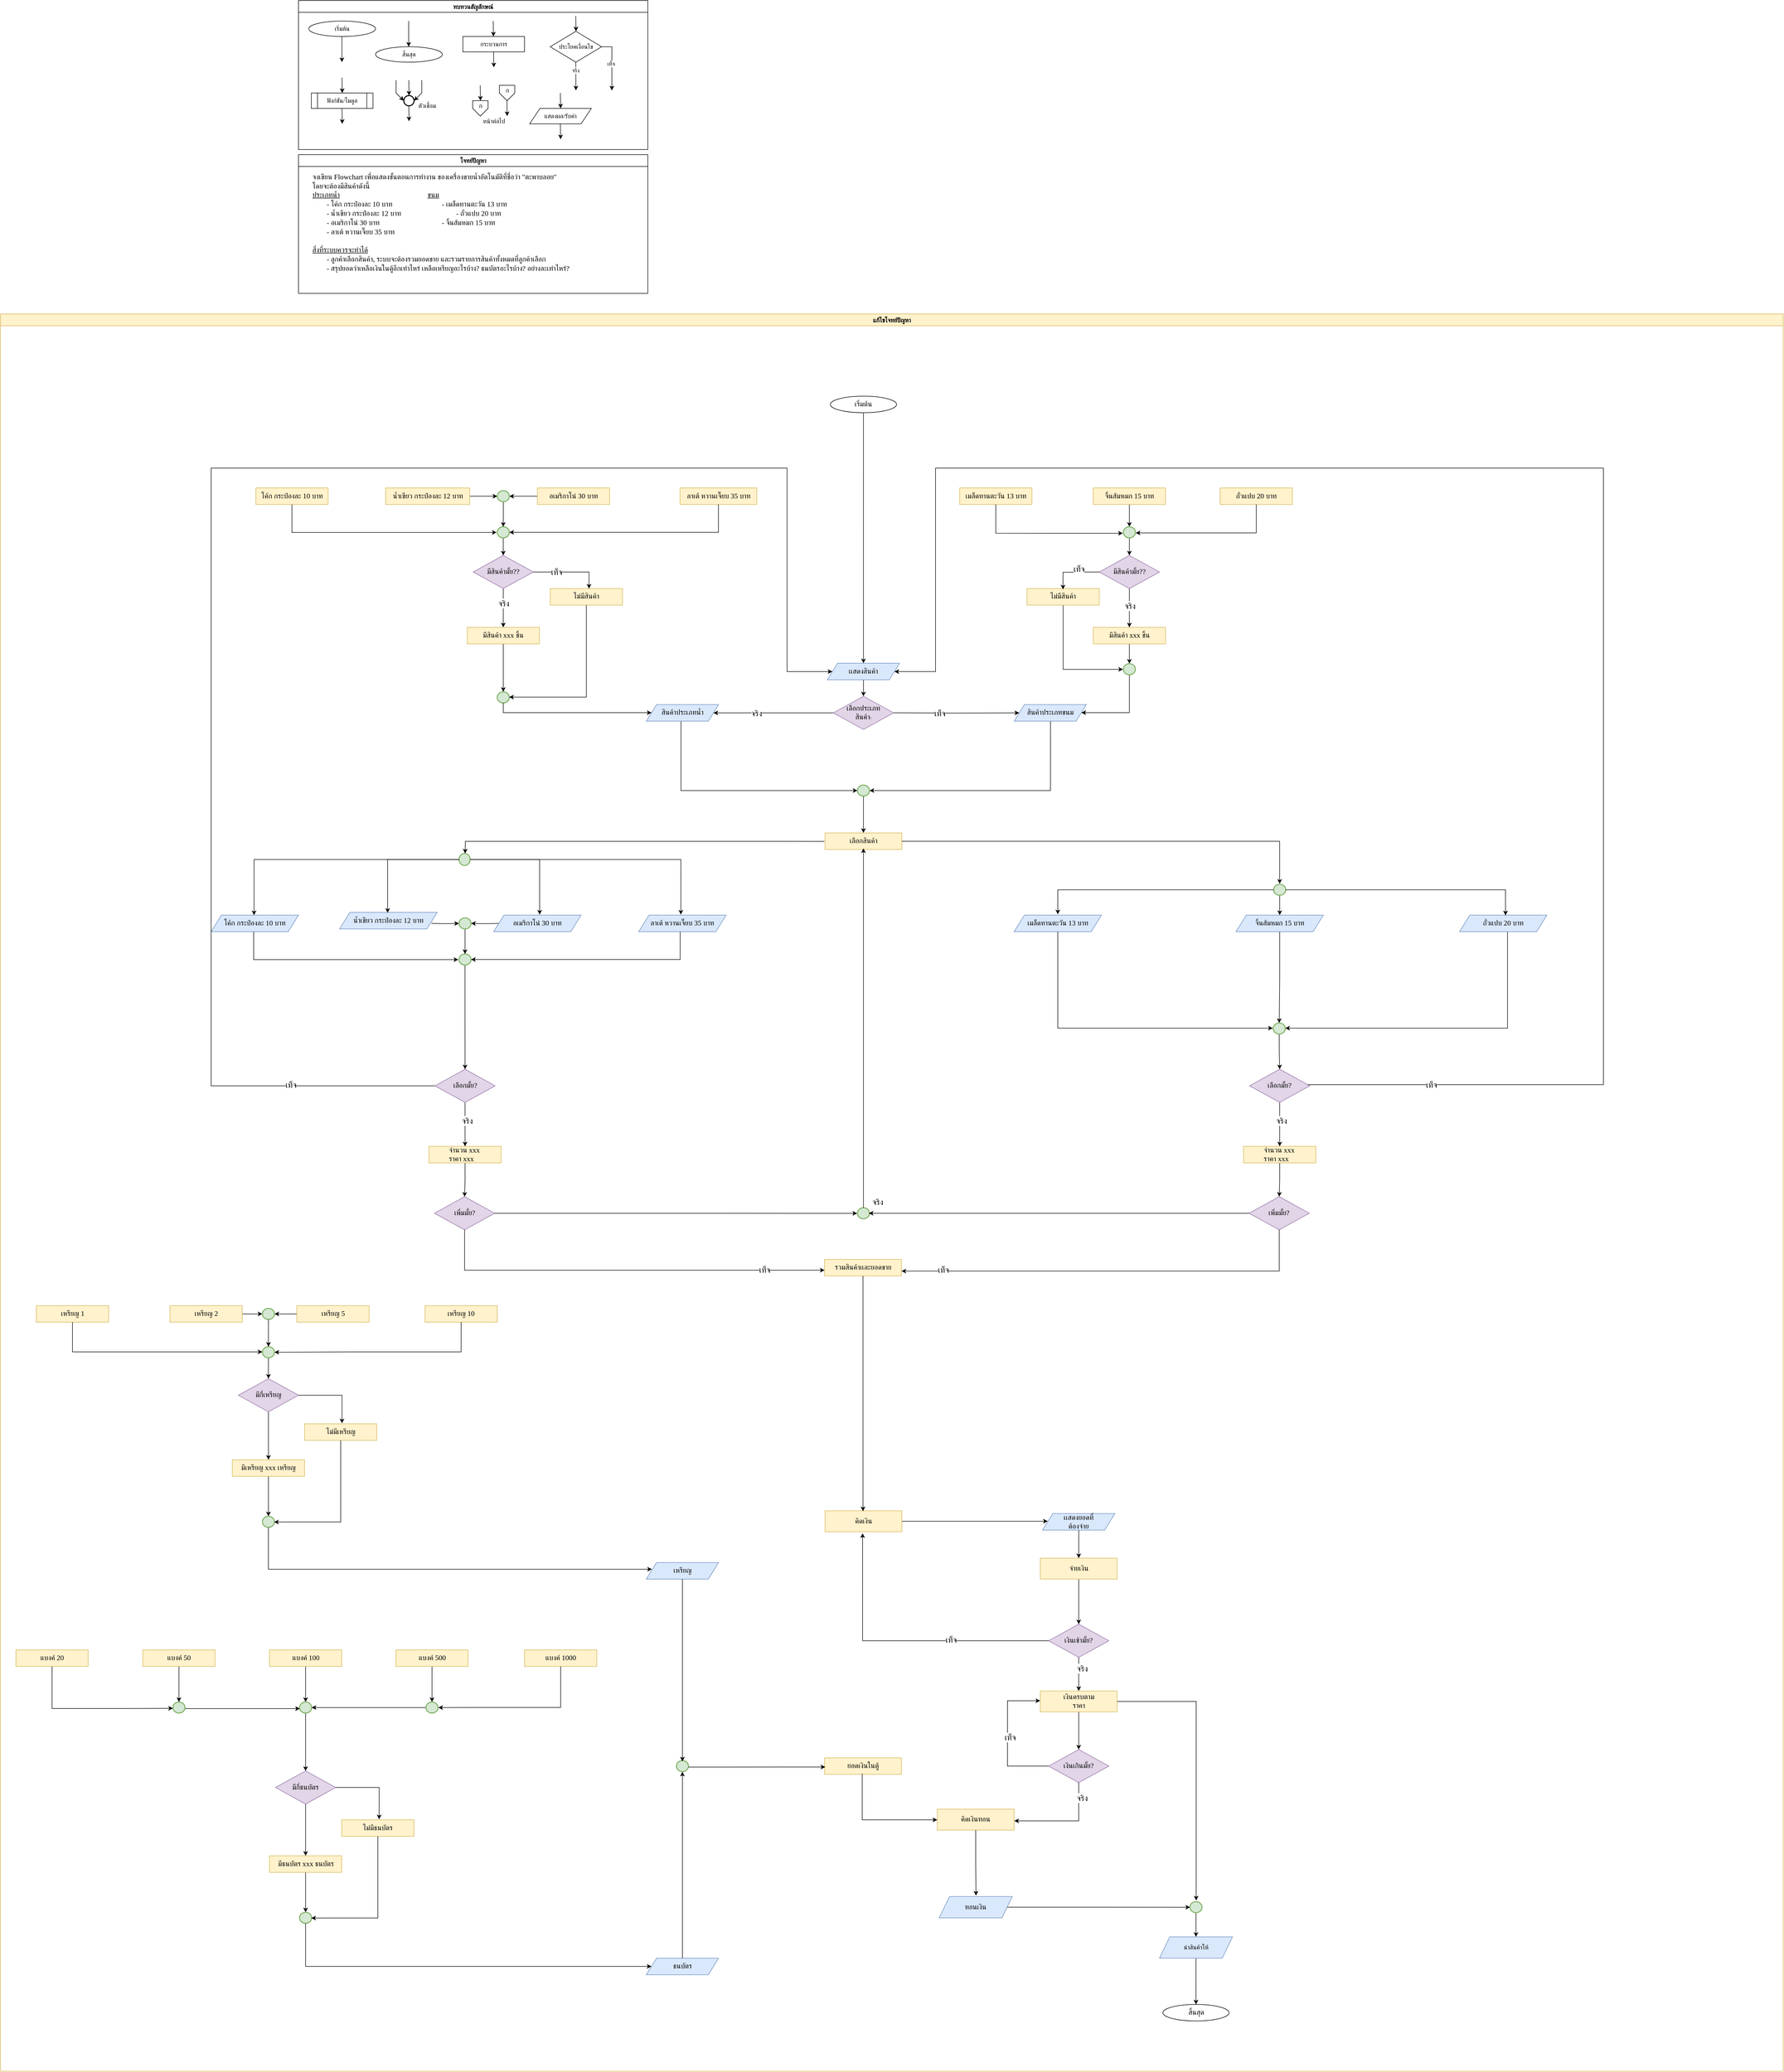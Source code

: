<mxfile version="27.0.9">
  <diagram id="C5RBs43oDa-KdzZeNtuy" name="Page-1">
    <mxGraphModel dx="3080" dy="841" grid="1" gridSize="10" guides="1" tooltips="1" connect="0" arrows="1" fold="1" page="1" pageScale="1" pageWidth="827" pageHeight="1169" math="0" shadow="0">
      <root>
        <mxCell id="WIyWlLk6GJQsqaUBKTNV-0" />
        <mxCell id="WIyWlLk6GJQsqaUBKTNV-1" parent="WIyWlLk6GJQsqaUBKTNV-0" />
        <mxCell id="M7CGMbNuYNeq0SnUNNgH-6" value="ทบทวนสัญลักษณ์" style="swimlane;fontFamily=Sarabun;fontSource=https%3A%2F%2Ffonts.googleapis.com%2Fcss%3Ffamily%3DSarabun;" parent="WIyWlLk6GJQsqaUBKTNV-1" vertex="1">
          <mxGeometry x="-760" y="20" width="680" height="290" as="geometry" />
        </mxCell>
        <mxCell id="M7CGMbNuYNeq0SnUNNgH-2" value="&lt;font data-font-src=&quot;https://fonts.googleapis.com/css?family=Sarabun&quot; face=&quot;Sarabun&quot;&gt;เริ่มต้น&lt;/font&gt;" style="ellipse;whiteSpace=wrap;html=1;" parent="M7CGMbNuYNeq0SnUNNgH-6" vertex="1">
          <mxGeometry x="20" y="40" width="130" height="30" as="geometry" />
        </mxCell>
        <mxCell id="M7CGMbNuYNeq0SnUNNgH-5" value="" style="endArrow=classic;html=1;rounded=0;" parent="M7CGMbNuYNeq0SnUNNgH-6" edge="1">
          <mxGeometry width="50" height="50" relative="1" as="geometry">
            <mxPoint x="84.5" y="70" as="sourcePoint" />
            <mxPoint x="84.5" y="120" as="targetPoint" />
          </mxGeometry>
        </mxCell>
        <mxCell id="M7CGMbNuYNeq0SnUNNgH-3" value="&lt;font face=&quot;Sarabun&quot;&gt;สิ้นสุด&lt;/font&gt;" style="ellipse;whiteSpace=wrap;html=1;" parent="M7CGMbNuYNeq0SnUNNgH-6" vertex="1">
          <mxGeometry x="150" y="90" width="130" height="30" as="geometry" />
        </mxCell>
        <mxCell id="M7CGMbNuYNeq0SnUNNgH-4" value="" style="endArrow=classic;html=1;rounded=0;" parent="M7CGMbNuYNeq0SnUNNgH-6" edge="1">
          <mxGeometry width="50" height="50" relative="1" as="geometry">
            <mxPoint x="214.5" y="40" as="sourcePoint" />
            <mxPoint x="214.5" y="90" as="targetPoint" />
          </mxGeometry>
        </mxCell>
        <mxCell id="mvioNwK95yMqdUQ73LqQ-0" value="กระบวนการ" style="rounded=0;whiteSpace=wrap;html=1;fontFamily=Sarabun;fontSource=https%3A%2F%2Ffonts.googleapis.com%2Fcss%3Ffamily%3DSarabun;" parent="M7CGMbNuYNeq0SnUNNgH-6" vertex="1">
          <mxGeometry x="320" y="70" width="120" height="30" as="geometry" />
        </mxCell>
        <mxCell id="mvioNwK95yMqdUQ73LqQ-1" value="" style="endArrow=classic;html=1;rounded=0;" parent="M7CGMbNuYNeq0SnUNNgH-6" edge="1">
          <mxGeometry width="50" height="50" relative="1" as="geometry">
            <mxPoint x="379" y="40" as="sourcePoint" />
            <mxPoint x="379.5" y="70" as="targetPoint" />
          </mxGeometry>
        </mxCell>
        <mxCell id="mvioNwK95yMqdUQ73LqQ-2" value="" style="endArrow=classic;html=1;rounded=0;" parent="M7CGMbNuYNeq0SnUNNgH-6" edge="1">
          <mxGeometry width="50" height="50" relative="1" as="geometry">
            <mxPoint x="379.75" y="100" as="sourcePoint" />
            <mxPoint x="380.25" y="130" as="targetPoint" />
          </mxGeometry>
        </mxCell>
        <mxCell id="mvioNwK95yMqdUQ73LqQ-3" value="ประโยคเงื่อนไข" style="rhombus;whiteSpace=wrap;html=1;fontFamily=Sarabun;fontSource=https%3A%2F%2Ffonts.googleapis.com%2Fcss%3Ffamily%3DSarabun;" parent="M7CGMbNuYNeq0SnUNNgH-6" vertex="1">
          <mxGeometry x="490" y="60" width="100" height="60" as="geometry" />
        </mxCell>
        <mxCell id="mvioNwK95yMqdUQ73LqQ-4" value="" style="endArrow=classic;html=1;rounded=0;" parent="M7CGMbNuYNeq0SnUNNgH-6" edge="1">
          <mxGeometry width="50" height="50" relative="1" as="geometry">
            <mxPoint x="539.71" y="30" as="sourcePoint" />
            <mxPoint x="540.21" y="60" as="targetPoint" />
          </mxGeometry>
        </mxCell>
        <mxCell id="mvioNwK95yMqdUQ73LqQ-5" value="" style="endArrow=classic;html=1;rounded=0;" parent="M7CGMbNuYNeq0SnUNNgH-6" edge="1">
          <mxGeometry width="50" height="50" relative="1" as="geometry">
            <mxPoint x="539.71" y="120" as="sourcePoint" />
            <mxPoint x="540" y="175" as="targetPoint" />
          </mxGeometry>
        </mxCell>
        <mxCell id="mvioNwK95yMqdUQ73LqQ-7" value="จริง" style="edgeLabel;html=1;align=center;verticalAlign=middle;resizable=0;points=[];fontFamily=Sarabun;fontSource=https%3A%2F%2Ffonts.googleapis.com%2Fcss%3Ffamily%3DSarabun;" parent="mvioNwK95yMqdUQ73LqQ-5" vertex="1" connectable="0">
          <mxGeometry x="-0.414" y="-1" relative="1" as="geometry">
            <mxPoint as="offset" />
          </mxGeometry>
        </mxCell>
        <mxCell id="mvioNwK95yMqdUQ73LqQ-6" value="" style="endArrow=classic;html=1;rounded=0;exitX=1;exitY=0.5;exitDx=0;exitDy=0;" parent="M7CGMbNuYNeq0SnUNNgH-6" source="mvioNwK95yMqdUQ73LqQ-3" edge="1">
          <mxGeometry width="50" height="50" relative="1" as="geometry">
            <mxPoint x="620" y="95" as="sourcePoint" />
            <mxPoint x="610" y="175" as="targetPoint" />
            <Array as="points">
              <mxPoint x="610" y="90" />
            </Array>
          </mxGeometry>
        </mxCell>
        <mxCell id="mvioNwK95yMqdUQ73LqQ-8" value="&lt;font data-font-src=&quot;https://fonts.googleapis.com/css?family=Sarabun&quot; face=&quot;Sarabun&quot;&gt;เท็จ&lt;/font&gt;" style="edgeLabel;html=1;align=center;verticalAlign=middle;resizable=0;points=[];" parent="mvioNwK95yMqdUQ73LqQ-6" vertex="1" connectable="0">
          <mxGeometry x="-0.002" y="-2" relative="1" as="geometry">
            <mxPoint as="offset" />
          </mxGeometry>
        </mxCell>
        <mxCell id="mvioNwK95yMqdUQ73LqQ-9" value="&lt;font data-font-src=&quot;https://fonts.googleapis.com/css?family=Sarabun&quot; face=&quot;Sarabun&quot;&gt;ฟังก์ชัน/โมดูล&lt;/font&gt;" style="shape=process;whiteSpace=wrap;html=1;backgroundOutline=1;" parent="M7CGMbNuYNeq0SnUNNgH-6" vertex="1">
          <mxGeometry x="25" y="180" width="120" height="30" as="geometry" />
        </mxCell>
        <mxCell id="mvioNwK95yMqdUQ73LqQ-11" value="" style="endArrow=classic;html=1;rounded=0;" parent="M7CGMbNuYNeq0SnUNNgH-6" edge="1">
          <mxGeometry width="50" height="50" relative="1" as="geometry">
            <mxPoint x="84.71" y="150" as="sourcePoint" />
            <mxPoint x="85.21" y="180" as="targetPoint" />
          </mxGeometry>
        </mxCell>
        <mxCell id="mvioNwK95yMqdUQ73LqQ-12" value="" style="endArrow=classic;html=1;rounded=0;" parent="M7CGMbNuYNeq0SnUNNgH-6" edge="1">
          <mxGeometry width="50" height="50" relative="1" as="geometry">
            <mxPoint x="84.71" y="210" as="sourcePoint" />
            <mxPoint x="85.21" y="240" as="targetPoint" />
          </mxGeometry>
        </mxCell>
        <mxCell id="mvioNwK95yMqdUQ73LqQ-13" value="" style="strokeWidth=2;html=1;shape=mxgraph.flowchart.start_2;whiteSpace=wrap;" parent="M7CGMbNuYNeq0SnUNNgH-6" vertex="1">
          <mxGeometry x="205" y="185" width="20" height="20" as="geometry" />
        </mxCell>
        <mxCell id="mvioNwK95yMqdUQ73LqQ-16" value="" style="endArrow=classic;html=1;rounded=0;" parent="M7CGMbNuYNeq0SnUNNgH-6" edge="1">
          <mxGeometry width="50" height="50" relative="1" as="geometry">
            <mxPoint x="214.71" y="155" as="sourcePoint" />
            <mxPoint x="215.21" y="185" as="targetPoint" />
          </mxGeometry>
        </mxCell>
        <mxCell id="mvioNwK95yMqdUQ73LqQ-17" value="" style="endArrow=classic;html=1;rounded=0;entryX=0;entryY=0.5;entryDx=0;entryDy=0;entryPerimeter=0;" parent="M7CGMbNuYNeq0SnUNNgH-6" target="mvioNwK95yMqdUQ73LqQ-13" edge="1">
          <mxGeometry width="50" height="50" relative="1" as="geometry">
            <mxPoint x="190.0" y="155" as="sourcePoint" />
            <mxPoint x="190.5" y="185" as="targetPoint" />
            <Array as="points">
              <mxPoint x="190" y="180" />
            </Array>
          </mxGeometry>
        </mxCell>
        <mxCell id="mvioNwK95yMqdUQ73LqQ-18" value="" style="endArrow=classic;html=1;rounded=0;entryX=1;entryY=0.5;entryDx=0;entryDy=0;entryPerimeter=0;" parent="M7CGMbNuYNeq0SnUNNgH-6" target="mvioNwK95yMqdUQ73LqQ-13" edge="1">
          <mxGeometry width="50" height="50" relative="1" as="geometry">
            <mxPoint x="240.0" y="155" as="sourcePoint" />
            <mxPoint x="240.5" y="185" as="targetPoint" />
            <Array as="points">
              <mxPoint x="240" y="180" />
            </Array>
          </mxGeometry>
        </mxCell>
        <mxCell id="mvioNwK95yMqdUQ73LqQ-19" value="" style="endArrow=classic;html=1;rounded=0;" parent="M7CGMbNuYNeq0SnUNNgH-6" edge="1">
          <mxGeometry width="50" height="50" relative="1" as="geometry">
            <mxPoint x="214.71" y="205" as="sourcePoint" />
            <mxPoint x="215.21" y="235" as="targetPoint" />
          </mxGeometry>
        </mxCell>
        <mxCell id="mvioNwK95yMqdUQ73LqQ-20" value="&lt;font data-font-src=&quot;https://fonts.googleapis.com/css?family=Sarabun&quot; face=&quot;Sarabun&quot;&gt;ตัวเชื่อม&lt;/font&gt;" style="text;html=1;align=center;verticalAlign=middle;resizable=0;points=[];autosize=1;strokeColor=none;fillColor=none;" parent="M7CGMbNuYNeq0SnUNNgH-6" vertex="1">
          <mxGeometry x="220" y="190" width="60" height="30" as="geometry" />
        </mxCell>
        <mxCell id="mvioNwK95yMqdUQ73LqQ-25" value="" style="endArrow=classic;html=1;rounded=0;" parent="M7CGMbNuYNeq0SnUNNgH-6" edge="1">
          <mxGeometry width="50" height="50" relative="1" as="geometry">
            <mxPoint x="353.71" y="165" as="sourcePoint" />
            <mxPoint x="354.21" y="195" as="targetPoint" />
          </mxGeometry>
        </mxCell>
        <mxCell id="mvioNwK95yMqdUQ73LqQ-21" value="" style="verticalLabelPosition=bottom;verticalAlign=top;html=1;shape=offPageConnector;rounded=0;size=0.5;" parent="M7CGMbNuYNeq0SnUNNgH-6" vertex="1">
          <mxGeometry x="339" y="195" width="30" height="30" as="geometry" />
        </mxCell>
        <mxCell id="mvioNwK95yMqdUQ73LqQ-26" value="" style="endArrow=classic;html=1;rounded=0;" parent="M7CGMbNuYNeq0SnUNNgH-6" edge="1">
          <mxGeometry width="50" height="50" relative="1" as="geometry">
            <mxPoint x="405.71" y="195" as="sourcePoint" />
            <mxPoint x="406.21" y="225" as="targetPoint" />
          </mxGeometry>
        </mxCell>
        <mxCell id="mvioNwK95yMqdUQ73LqQ-27" value="" style="verticalLabelPosition=bottom;verticalAlign=top;html=1;shape=offPageConnector;rounded=0;size=0.5;" parent="M7CGMbNuYNeq0SnUNNgH-6" vertex="1">
          <mxGeometry x="391" y="165" width="30" height="30" as="geometry" />
        </mxCell>
        <mxCell id="mvioNwK95yMqdUQ73LqQ-28" value="หน้าต่อไป" style="text;html=1;align=center;verticalAlign=middle;resizable=0;points=[];autosize=1;strokeColor=none;fillColor=none;fontFamily=Sarabun;fontSource=https%3A%2F%2Ffonts.googleapis.com%2Fcss%3Ffamily%3DSarabun;" parent="M7CGMbNuYNeq0SnUNNgH-6" vertex="1">
          <mxGeometry x="345" y="220" width="70" height="30" as="geometry" />
        </mxCell>
        <mxCell id="mvioNwK95yMqdUQ73LqQ-29" value="ก" style="text;html=1;align=center;verticalAlign=middle;resizable=0;points=[];autosize=1;strokeColor=none;fillColor=none;fontFamily=Sarabun;fontSource=https%3A%2F%2Ffonts.googleapis.com%2Fcss%3Ffamily%3DSarabun;" parent="M7CGMbNuYNeq0SnUNNgH-6" vertex="1">
          <mxGeometry x="339" y="190" width="30" height="30" as="geometry" />
        </mxCell>
        <mxCell id="mvioNwK95yMqdUQ73LqQ-30" value="ก" style="text;html=1;align=center;verticalAlign=middle;resizable=0;points=[];autosize=1;strokeColor=none;fillColor=none;fontFamily=Sarabun;fontSource=https%3A%2F%2Ffonts.googleapis.com%2Fcss%3Ffamily%3DSarabun;" parent="M7CGMbNuYNeq0SnUNNgH-6" vertex="1">
          <mxGeometry x="391" y="160" width="30" height="30" as="geometry" />
        </mxCell>
        <mxCell id="mvioNwK95yMqdUQ73LqQ-32" value="แสดงผล/รับค่า" style="shape=parallelogram;perimeter=parallelogramPerimeter;whiteSpace=wrap;html=1;fixedSize=1;fontFamily=Sarabun;fontSource=https%3A%2F%2Ffonts.googleapis.com%2Fcss%3Ffamily%3DSarabun;" parent="M7CGMbNuYNeq0SnUNNgH-6" vertex="1">
          <mxGeometry x="450" y="210" width="120" height="30" as="geometry" />
        </mxCell>
        <mxCell id="mvioNwK95yMqdUQ73LqQ-33" value="" style="endArrow=classic;html=1;rounded=0;" parent="M7CGMbNuYNeq0SnUNNgH-6" edge="1">
          <mxGeometry width="50" height="50" relative="1" as="geometry">
            <mxPoint x="509.71" y="180" as="sourcePoint" />
            <mxPoint x="510.21" y="210" as="targetPoint" />
          </mxGeometry>
        </mxCell>
        <mxCell id="mvioNwK95yMqdUQ73LqQ-34" value="" style="endArrow=classic;html=1;rounded=0;" parent="M7CGMbNuYNeq0SnUNNgH-6" edge="1">
          <mxGeometry width="50" height="50" relative="1" as="geometry">
            <mxPoint x="509.71" y="240" as="sourcePoint" />
            <mxPoint x="510.21" y="270" as="targetPoint" />
          </mxGeometry>
        </mxCell>
        <mxCell id="mvioNwK95yMqdUQ73LqQ-36" value="แก้ไขโจทย์ปัญหา" style="swimlane;fontFamily=Sarabun;fontSource=https%3A%2F%2Ffonts.googleapis.com%2Fcss%3Ffamily%3DSarabun;fillColor=#fff2cc;strokeColor=#d6b656;movable=1;resizable=1;rotatable=1;deletable=1;editable=1;locked=0;connectable=1;" parent="WIyWlLk6GJQsqaUBKTNV-1" vertex="1">
          <mxGeometry x="-1340" y="630" width="3470" height="3420" as="geometry" />
        </mxCell>
        <mxCell id="FDG-spMpAtxuiE31F05w-5" style="edgeStyle=orthogonalEdgeStyle;rounded=0;orthogonalLoop=1;jettySize=auto;html=1;entryX=0.5;entryY=0;entryDx=0;entryDy=0;" parent="mvioNwK95yMqdUQ73LqQ-36" source="mvioNwK95yMqdUQ73LqQ-35" target="FDG-spMpAtxuiE31F05w-4" edge="1">
          <mxGeometry relative="1" as="geometry" />
        </mxCell>
        <mxCell id="mvioNwK95yMqdUQ73LqQ-35" value="&lt;font style=&quot;font-size: 14px;&quot; data-font-src=&quot;https://fonts.googleapis.com/css?family=Sarabun&quot; face=&quot;Sarabun&quot;&gt;เริ่มต้น&lt;/font&gt;" style="ellipse;whiteSpace=wrap;html=1;" parent="mvioNwK95yMqdUQ73LqQ-36" vertex="1">
          <mxGeometry x="1615.224" y="160.0" width="128.919" height="32.195" as="geometry" />
        </mxCell>
        <mxCell id="jXiemXhL1e9ReI7agbX2-51" value="" style="edgeStyle=orthogonalEdgeStyle;rounded=0;orthogonalLoop=1;jettySize=auto;html=1;" parent="mvioNwK95yMqdUQ73LqQ-36" target="FDG-spMpAtxuiE31F05w-7" edge="1">
          <mxGeometry relative="1" as="geometry">
            <mxPoint x="1738.289" y="776.209" as="sourcePoint" />
            <mxPoint x="1881.482" y="781.821" as="targetPoint" />
          </mxGeometry>
        </mxCell>
        <mxCell id="jXiemXhL1e9ReI7agbX2-53" value="&lt;font style=&quot;font-size: 16px;&quot;&gt;เท็จ&lt;/font&gt;" style="edgeLabel;html=1;align=center;verticalAlign=middle;resizable=0;points=[];" parent="jXiemXhL1e9ReI7agbX2-51" vertex="1" connectable="0">
          <mxGeometry x="-0.288" relative="1" as="geometry">
            <mxPoint x="2" as="offset" />
          </mxGeometry>
        </mxCell>
        <mxCell id="jXiemXhL1e9ReI7agbX2-59" value="" style="edgeStyle=orthogonalEdgeStyle;rounded=0;orthogonalLoop=1;jettySize=auto;html=1;" parent="mvioNwK95yMqdUQ73LqQ-36" source="FDG-spMpAtxuiE31F05w-2" target="FDG-spMpAtxuiE31F05w-8" edge="1">
          <mxGeometry relative="1" as="geometry">
            <mxPoint x="1574.203" y="776.358" as="targetPoint" />
          </mxGeometry>
        </mxCell>
        <mxCell id="jXiemXhL1e9ReI7agbX2-60" value="&lt;font style=&quot;font-size: 16px;&quot;&gt;จริง&lt;/font&gt;" style="edgeLabel;html=1;align=center;verticalAlign=middle;resizable=0;points=[];" parent="jXiemXhL1e9ReI7agbX2-59" vertex="1" connectable="0">
          <mxGeometry x="0.286" relative="1" as="geometry">
            <mxPoint as="offset" />
          </mxGeometry>
        </mxCell>
        <mxCell id="FDG-spMpAtxuiE31F05w-2" value="&lt;font style=&quot;font-size: 14px;&quot;&gt;เลือกประเภท&lt;/font&gt;&lt;div&gt;&lt;font style=&quot;font-size: 14px;&quot;&gt;สินค้า&lt;/font&gt;&lt;font style=&quot;font-size: 6px;&quot;&gt;?&lt;/font&gt;&lt;/div&gt;" style="rhombus;whiteSpace=wrap;html=1;fontFamily=Sarabun;fontSource=https%3A%2F%2Ffonts.googleapis.com%2Fcss%3Ffamily%3DSarabun;fillColor=#e1d5e7;strokeColor=#9673a6;" parent="mvioNwK95yMqdUQ73LqQ-36" vertex="1">
          <mxGeometry x="1621.082" y="744.172" width="117.199" height="64.391" as="geometry" />
        </mxCell>
        <mxCell id="FDG-spMpAtxuiE31F05w-6" style="edgeStyle=orthogonalEdgeStyle;rounded=0;orthogonalLoop=1;jettySize=auto;html=1;entryX=0.5;entryY=0;entryDx=0;entryDy=0;" parent="mvioNwK95yMqdUQ73LqQ-36" source="FDG-spMpAtxuiE31F05w-4" target="FDG-spMpAtxuiE31F05w-2" edge="1">
          <mxGeometry relative="1" as="geometry" />
        </mxCell>
        <mxCell id="FDG-spMpAtxuiE31F05w-4" value="&lt;font style=&quot;font-size: 14px;&quot;&gt;เเสดงสินค้า&lt;/font&gt;" style="shape=parallelogram;perimeter=parallelogramPerimeter;whiteSpace=wrap;html=1;fixedSize=1;fontFamily=Sarabun;fontSource=https%3A%2F%2Ffonts.googleapis.com%2Fcss%3Ffamily%3DSarabun;fillColor=#dae8fc;strokeColor=#6c8ebf;" parent="mvioNwK95yMqdUQ73LqQ-36" vertex="1">
          <mxGeometry x="1609.362" y="679.781" width="140.639" height="32.195" as="geometry" />
        </mxCell>
        <mxCell id="jXiemXhL1e9ReI7agbX2-55" style="edgeStyle=orthogonalEdgeStyle;rounded=0;orthogonalLoop=1;jettySize=auto;html=1;entryX=1;entryY=0.5;entryDx=0;entryDy=0;entryPerimeter=0;exitX=0.503;exitY=0.968;exitDx=0;exitDy=0;exitPerimeter=0;" parent="mvioNwK95yMqdUQ73LqQ-36" source="FDG-spMpAtxuiE31F05w-7" target="jXiemXhL1e9ReI7agbX2-0" edge="1">
          <mxGeometry relative="1" as="geometry">
            <mxPoint x="1930.549" y="927.565" as="targetPoint" />
            <mxPoint x="2043.73" y="890.0" as="sourcePoint" />
            <Array as="points">
              <mxPoint x="2044" y="928" />
            </Array>
          </mxGeometry>
        </mxCell>
        <mxCell id="FDG-spMpAtxuiE31F05w-7" value="&lt;font style=&quot;font-size: 14px;&quot;&gt;สินค้าประเภทขนม&lt;/font&gt;" style="shape=parallelogram;perimeter=parallelogramPerimeter;whiteSpace=wrap;html=1;fixedSize=1;fontFamily=Sarabun;fontSource=https%3A%2F%2Ffonts.googleapis.com%2Fcss%3Ffamily%3DSarabun;fillColor=#dae8fc;strokeColor=#6c8ebf;" parent="mvioNwK95yMqdUQ73LqQ-36" vertex="1">
          <mxGeometry x="1972.992" y="760.264" width="140.639" height="32.195" as="geometry" />
        </mxCell>
        <mxCell id="jXiemXhL1e9ReI7agbX2-65" style="edgeStyle=orthogonalEdgeStyle;rounded=0;orthogonalLoop=1;jettySize=auto;html=1;entryX=0;entryY=0.5;entryDx=0;entryDy=0;entryPerimeter=0;exitX=0.48;exitY=0.946;exitDx=0;exitDy=0;exitPerimeter=0;" parent="mvioNwK95yMqdUQ73LqQ-36" source="FDG-spMpAtxuiE31F05w-8" target="jXiemXhL1e9ReI7agbX2-0" edge="1">
          <mxGeometry relative="1" as="geometry">
            <mxPoint x="1430.294" y="927.565" as="targetPoint" />
            <mxPoint x="1324.026" y="890.0" as="sourcePoint" />
            <Array as="points">
              <mxPoint x="1325" y="928" />
            </Array>
          </mxGeometry>
        </mxCell>
        <mxCell id="FDG-spMpAtxuiE31F05w-8" value="&lt;font style=&quot;font-size: 14px;&quot;&gt;สินค้าประเภทน้ำ&lt;/font&gt;" style="shape=parallelogram;perimeter=parallelogramPerimeter;whiteSpace=wrap;html=1;fixedSize=1;fontFamily=Sarabun;fontSource=https%3A%2F%2Ffonts.googleapis.com%2Fcss%3Ffamily%3DSarabun;fillColor=#dae8fc;strokeColor=#6c8ebf;" parent="mvioNwK95yMqdUQ73LqQ-36" vertex="1">
          <mxGeometry x="1257.025" y="760.264" width="140.639" height="32.195" as="geometry" />
        </mxCell>
        <mxCell id="MdXGqHSzA5zb5MOoVlNp-120" value="" style="edgeStyle=orthogonalEdgeStyle;rounded=0;orthogonalLoop=1;jettySize=auto;html=1;" parent="mvioNwK95yMqdUQ73LqQ-36" source="jXiemXhL1e9ReI7agbX2-0" target="MdXGqHSzA5zb5MOoVlNp-91" edge="1">
          <mxGeometry relative="1" as="geometry" />
        </mxCell>
        <mxCell id="jXiemXhL1e9ReI7agbX2-0" value="" style="strokeWidth=2;html=1;shape=mxgraph.flowchart.start_2;whiteSpace=wrap;fillColor=#d5e8d4;strokeColor=#82b366;" parent="mvioNwK95yMqdUQ73LqQ-36" vertex="1">
          <mxGeometry x="1667.962" y="916.834" width="23.44" height="21.464" as="geometry" />
        </mxCell>
        <mxCell id="jXiemXhL1e9ReI7agbX2-73" value="&lt;span style=&quot;text-align: left; text-wrap-mode: nowrap;&quot;&gt;&lt;font style=&quot;font-size: 14px;&quot;&gt;โค้ก กระป๋องละ 10 บาท&lt;/font&gt;&lt;/span&gt;" style="rounded=0;whiteSpace=wrap;html=1;fontFamily=Sarabun;fontSource=https%3A%2F%2Ffonts.googleapis.com%2Fcss%3Ffamily%3DSarabun;fillColor=#fff2cc;strokeColor=#d6b656;" parent="mvioNwK95yMqdUQ73LqQ-36" vertex="1">
          <mxGeometry x="497" y="338.623" width="140.639" height="32.195" as="geometry" />
        </mxCell>
        <mxCell id="MdXGqHSzA5zb5MOoVlNp-230" value="" style="edgeStyle=orthogonalEdgeStyle;rounded=0;orthogonalLoop=1;jettySize=auto;html=1;" parent="mvioNwK95yMqdUQ73LqQ-36" source="jXiemXhL1e9ReI7agbX2-74" target="MdXGqHSzA5zb5MOoVlNp-228" edge="1">
          <mxGeometry relative="1" as="geometry" />
        </mxCell>
        <mxCell id="jXiemXhL1e9ReI7agbX2-74" value="&lt;span style=&quot;text-align: left; text-wrap-mode: nowrap;&quot;&gt;&lt;font style=&quot;font-size: 14px;&quot;&gt;น้ำเขียว กระป๋องละ 12 บาท&lt;/font&gt;&lt;/span&gt;" style="rounded=0;whiteSpace=wrap;html=1;fontFamily=Sarabun;fontSource=https%3A%2F%2Ffonts.googleapis.com%2Fcss%3Ffamily%3DSarabun;fillColor=#fff2cc;strokeColor=#d6b656;" parent="mvioNwK95yMqdUQ73LqQ-36" vertex="1">
          <mxGeometry x="749.54" y="338.62" width="163.82" height="32.2" as="geometry" />
        </mxCell>
        <mxCell id="jXiemXhL1e9ReI7agbX2-111" value="" style="edgeStyle=orthogonalEdgeStyle;rounded=0;orthogonalLoop=1;jettySize=auto;html=1;" parent="mvioNwK95yMqdUQ73LqQ-36" source="MdXGqHSzA5zb5MOoVlNp-226" target="jXiemXhL1e9ReI7agbX2-105" edge="1">
          <mxGeometry relative="1" as="geometry" />
        </mxCell>
        <mxCell id="MdXGqHSzA5zb5MOoVlNp-229" value="" style="edgeStyle=orthogonalEdgeStyle;rounded=0;orthogonalLoop=1;jettySize=auto;html=1;" parent="mvioNwK95yMqdUQ73LqQ-36" source="jXiemXhL1e9ReI7agbX2-75" target="MdXGqHSzA5zb5MOoVlNp-228" edge="1">
          <mxGeometry relative="1" as="geometry" />
        </mxCell>
        <mxCell id="jXiemXhL1e9ReI7agbX2-75" value="&lt;span style=&quot;text-align: left; text-wrap-mode: nowrap;&quot;&gt;&lt;font style=&quot;font-size: 14px;&quot;&gt;อเมริกาโน่ 30 บาท&lt;/font&gt;&lt;/span&gt;" style="rounded=0;whiteSpace=wrap;html=1;fontFamily=Sarabun;fontSource=https%3A%2F%2Ffonts.googleapis.com%2Fcss%3Ffamily%3DSarabun;fillColor=#fff2cc;strokeColor=#d6b656;" parent="mvioNwK95yMqdUQ73LqQ-36" vertex="1">
          <mxGeometry x="1044.954" y="338.623" width="140.639" height="32.195" as="geometry" />
        </mxCell>
        <mxCell id="jXiemXhL1e9ReI7agbX2-76" value="&lt;span style=&quot;text-align: left; text-wrap-mode: nowrap;&quot;&gt;&lt;font style=&quot;font-size: 14px;&quot;&gt;ลาเต้ หวานเจี๊ยบ 35 บาท&lt;/font&gt;&lt;/span&gt;" style="rounded=0;whiteSpace=wrap;html=1;fontFamily=Sarabun;fontSource=https%3A%2F%2Ffonts.googleapis.com%2Fcss%3Ffamily%3DSarabun;fillColor=#fff2cc;strokeColor=#d6b656;" parent="mvioNwK95yMqdUQ73LqQ-36" vertex="1">
          <mxGeometry x="1322.58" y="338.62" width="149.58" height="32.2" as="geometry" />
        </mxCell>
        <mxCell id="jXiemXhL1e9ReI7agbX2-77" value="&lt;span style=&quot;text-align: left; text-wrap-mode: nowrap;&quot;&gt;&lt;font style=&quot;font-size: 14px;&quot;&gt;เมล็ดทานตะวัน 13 บาท&lt;/font&gt;&lt;/span&gt;" style="rounded=0;whiteSpace=wrap;html=1;fontFamily=Sarabun;fontSource=https%3A%2F%2Ffonts.googleapis.com%2Fcss%3Ffamily%3DSarabun;fillColor=#fff2cc;strokeColor=#d6b656;" parent="mvioNwK95yMqdUQ73LqQ-36" vertex="1">
          <mxGeometry x="1867.001" y="338.623" width="140.639" height="32.195" as="geometry" />
        </mxCell>
        <mxCell id="MdXGqHSzA5zb5MOoVlNp-215" value="" style="edgeStyle=orthogonalEdgeStyle;rounded=0;orthogonalLoop=1;jettySize=auto;html=1;" parent="mvioNwK95yMqdUQ73LqQ-36" source="jXiemXhL1e9ReI7agbX2-79" target="MdXGqHSzA5zb5MOoVlNp-214" edge="1">
          <mxGeometry relative="1" as="geometry" />
        </mxCell>
        <mxCell id="jXiemXhL1e9ReI7agbX2-79" value="&lt;span style=&quot;text-align: left; text-wrap-mode: nowrap;&quot;&gt;&lt;font style=&quot;font-size: 14px;&quot;&gt;จิ้นส้มหมก 15 บาท&lt;/font&gt;&lt;/span&gt;" style="rounded=0;whiteSpace=wrap;html=1;fontFamily=Sarabun;fontSource=https%3A%2F%2Ffonts.googleapis.com%2Fcss%3Ffamily%3DSarabun;fillColor=#fff2cc;strokeColor=#d6b656;" parent="mvioNwK95yMqdUQ73LqQ-36" vertex="1">
          <mxGeometry x="2126.995" y="338.623" width="140.639" height="32.195" as="geometry" />
        </mxCell>
        <mxCell id="jXiemXhL1e9ReI7agbX2-78" value="&lt;span style=&quot;text-align: left; text-wrap-mode: nowrap;&quot;&gt;&lt;font style=&quot;font-size: 14px;&quot;&gt;ถั่วแปบ 20 บาท&lt;/font&gt;&lt;/span&gt;" style="rounded=0;whiteSpace=wrap;html=1;fontFamily=Sarabun;fontSource=https%3A%2F%2Ffonts.googleapis.com%2Fcss%3Ffamily%3DSarabun;fillColor=#fff2cc;strokeColor=#d6b656;" parent="mvioNwK95yMqdUQ73LqQ-36" vertex="1">
          <mxGeometry x="2374.001" y="338.623" width="140.639" height="32.195" as="geometry" />
        </mxCell>
        <mxCell id="MdXGqHSzA5zb5MOoVlNp-46" value="" style="edgeStyle=orthogonalEdgeStyle;rounded=0;orthogonalLoop=1;jettySize=auto;html=1;" parent="mvioNwK95yMqdUQ73LqQ-36" source="jXiemXhL1e9ReI7agbX2-105" target="MdXGqHSzA5zb5MOoVlNp-10" edge="1">
          <mxGeometry relative="1" as="geometry" />
        </mxCell>
        <mxCell id="jXiemXhL1e9ReI7agbX2-105" value="&lt;span style=&quot;font-size: 14px;&quot;&gt;มีสินค้ามั้ย??&lt;/span&gt;" style="rhombus;whiteSpace=wrap;html=1;fontFamily=Sarabun;fontSource=https%3A%2F%2Ffonts.googleapis.com%2Fcss%3Ffamily%3DSarabun;fillColor=#e1d5e7;strokeColor=#9673a6;" parent="mvioNwK95yMqdUQ73LqQ-36" vertex="1">
          <mxGeometry x="920.005" y="470.003" width="117.199" height="64.391" as="geometry" />
        </mxCell>
        <mxCell id="MdXGqHSzA5zb5MOoVlNp-49" value="" style="edgeStyle=orthogonalEdgeStyle;rounded=0;orthogonalLoop=1;jettySize=auto;html=1;" parent="mvioNwK95yMqdUQ73LqQ-36" source="jXiemXhL1e9ReI7agbX2-108" target="MdXGqHSzA5zb5MOoVlNp-13" edge="1">
          <mxGeometry relative="1" as="geometry" />
        </mxCell>
        <mxCell id="jXiemXhL1e9ReI7agbX2-108" value="&lt;span style=&quot;font-size: 14px;&quot;&gt;มีสินค้ามั้ย??&lt;/span&gt;" style="rhombus;whiteSpace=wrap;html=1;fontFamily=Sarabun;fontSource=https%3A%2F%2Ffonts.googleapis.com%2Fcss%3Ffamily%3DSarabun;fillColor=#e1d5e7;strokeColor=#9673a6;" parent="mvioNwK95yMqdUQ73LqQ-36" vertex="1">
          <mxGeometry x="2138.716" y="470.003" width="117.199" height="64.391" as="geometry" />
        </mxCell>
        <mxCell id="MdXGqHSzA5zb5MOoVlNp-223" value="" style="edgeStyle=orthogonalEdgeStyle;rounded=0;orthogonalLoop=1;jettySize=auto;html=1;" parent="mvioNwK95yMqdUQ73LqQ-36" source="MdXGqHSzA5zb5MOoVlNp-10" target="MdXGqHSzA5zb5MOoVlNp-222" edge="1">
          <mxGeometry relative="1" as="geometry" />
        </mxCell>
        <mxCell id="MdXGqHSzA5zb5MOoVlNp-10" value="&lt;span style=&quot;font-size: 14px; text-align: left; text-wrap-mode: nowrap;&quot;&gt;มีสินค้า xxx ชิ้น&lt;/span&gt;" style="rounded=0;whiteSpace=wrap;html=1;fontFamily=Sarabun;fontSource=https%3A%2F%2Ffonts.googleapis.com%2Fcss%3Ffamily%3DSarabun;fillColor=#fff2cc;strokeColor=#d6b656;" parent="mvioNwK95yMqdUQ73LqQ-36" vertex="1">
          <mxGeometry x="908.28" y="609.96" width="140.639" height="32.195" as="geometry" />
        </mxCell>
        <mxCell id="MdXGqHSzA5zb5MOoVlNp-213" value="" style="edgeStyle=orthogonalEdgeStyle;rounded=0;orthogonalLoop=1;jettySize=auto;html=1;" parent="mvioNwK95yMqdUQ73LqQ-36" source="MdXGqHSzA5zb5MOoVlNp-13" target="MdXGqHSzA5zb5MOoVlNp-76" edge="1">
          <mxGeometry relative="1" as="geometry" />
        </mxCell>
        <mxCell id="MdXGqHSzA5zb5MOoVlNp-13" value="&lt;span style=&quot;font-size: 14px; text-align: left; text-wrap-mode: nowrap;&quot;&gt;มีสินค้า xxx ชิ้น&lt;/span&gt;" style="rounded=0;whiteSpace=wrap;html=1;fontFamily=Sarabun;fontSource=https%3A%2F%2Ffonts.googleapis.com%2Fcss%3Ffamily%3DSarabun;fillColor=#fff2cc;strokeColor=#d6b656;" parent="mvioNwK95yMqdUQ73LqQ-36" vertex="1">
          <mxGeometry x="2127" y="609.96" width="140.639" height="32.195" as="geometry" />
        </mxCell>
        <mxCell id="MdXGqHSzA5zb5MOoVlNp-16" value="&lt;span style=&quot;font-size: 14px; text-align: left;&quot;&gt;ไม่มีสินค้า&lt;/span&gt;" style="rounded=0;whiteSpace=wrap;html=1;fontFamily=Sarabun;fontSource=https%3A%2F%2Ffonts.googleapis.com%2Fcss%3Ffamily%3DSarabun;fillColor=#fff2cc;strokeColor=#d6b656;" parent="mvioNwK95yMqdUQ73LqQ-36" vertex="1">
          <mxGeometry x="1070" y="534.39" width="140.639" height="32.195" as="geometry" />
        </mxCell>
        <mxCell id="MdXGqHSzA5zb5MOoVlNp-212" style="edgeStyle=orthogonalEdgeStyle;rounded=0;orthogonalLoop=1;jettySize=auto;html=1;entryX=-0.027;entryY=0.515;entryDx=0;entryDy=0;entryPerimeter=0;" parent="mvioNwK95yMqdUQ73LqQ-36" source="MdXGqHSzA5zb5MOoVlNp-18" target="MdXGqHSzA5zb5MOoVlNp-76" edge="1">
          <mxGeometry relative="1" as="geometry">
            <mxPoint x="2180" y="695.73" as="targetPoint" />
            <Array as="points">
              <mxPoint x="2068" y="691.73" />
            </Array>
          </mxGeometry>
        </mxCell>
        <mxCell id="MdXGqHSzA5zb5MOoVlNp-18" value="&lt;span style=&quot;font-size: 14px; text-align: left;&quot;&gt;ไม่มีสินค้า&lt;/span&gt;" style="rounded=0;whiteSpace=wrap;html=1;fontFamily=Sarabun;fontSource=https%3A%2F%2Ffonts.googleapis.com%2Fcss%3Ffamily%3DSarabun;fillColor=#fff2cc;strokeColor=#d6b656;" parent="mvioNwK95yMqdUQ73LqQ-36" vertex="1">
          <mxGeometry x="1998.08" y="534.39" width="140.639" height="32.195" as="geometry" />
        </mxCell>
        <mxCell id="MdXGqHSzA5zb5MOoVlNp-80" style="edgeStyle=orthogonalEdgeStyle;rounded=0;orthogonalLoop=1;jettySize=auto;html=1;" parent="mvioNwK95yMqdUQ73LqQ-36" source="MdXGqHSzA5zb5MOoVlNp-76" target="FDG-spMpAtxuiE31F05w-7" edge="1">
          <mxGeometry relative="1" as="geometry">
            <mxPoint x="2117" y="770" as="targetPoint" />
            <Array as="points">
              <mxPoint x="2197" y="776" />
            </Array>
          </mxGeometry>
        </mxCell>
        <mxCell id="MdXGqHSzA5zb5MOoVlNp-76" value="" style="strokeWidth=2;html=1;shape=mxgraph.flowchart.start_2;whiteSpace=wrap;fillColor=#d5e8d4;strokeColor=#82b366;" parent="mvioNwK95yMqdUQ73LqQ-36" vertex="1">
          <mxGeometry x="2185.6" y="680.64" width="23.44" height="21.464" as="geometry" />
        </mxCell>
        <mxCell id="MdXGqHSzA5zb5MOoVlNp-84" value="&lt;span style=&quot;font-size: 16px;&quot;&gt;จริง&lt;/span&gt;" style="edgeLabel;html=1;align=center;verticalAlign=middle;resizable=0;points=[];" parent="mvioNwK95yMqdUQ73LqQ-36" vertex="1" connectable="0">
          <mxGeometry x="2169.05" y="550.49" as="geometry">
            <mxPoint x="29" y="17" as="offset" />
          </mxGeometry>
        </mxCell>
        <mxCell id="MdXGqHSzA5zb5MOoVlNp-91" value="&lt;div style=&quot;text-align: left;&quot;&gt;&lt;span style=&quot;font-size: 14px; text-wrap-mode: nowrap;&quot;&gt;เลือกสินค้า&lt;/span&gt;&lt;/div&gt;" style="rounded=0;whiteSpace=wrap;html=1;fontFamily=Sarabun;fontSource=https%3A%2F%2Ffonts.googleapis.com%2Fcss%3Ffamily%3DSarabun;fillColor=#fff2cc;strokeColor=#d6b656;" parent="mvioNwK95yMqdUQ73LqQ-36" vertex="1">
          <mxGeometry x="1604.89" y="1010.05" width="149.58" height="32.2" as="geometry" />
        </mxCell>
        <mxCell id="MdXGqHSzA5zb5MOoVlNp-191" value="" style="edgeStyle=orthogonalEdgeStyle;rounded=0;orthogonalLoop=1;jettySize=auto;html=1;" parent="mvioNwK95yMqdUQ73LqQ-36" source="MdXGqHSzA5zb5MOoVlNp-104" target="MdXGqHSzA5zb5MOoVlNp-190" edge="1">
          <mxGeometry relative="1" as="geometry" />
        </mxCell>
        <mxCell id="MdXGqHSzA5zb5MOoVlNp-104" value="&lt;div style=&quot;text-align: left;&quot;&gt;&lt;span style=&quot;background-color: transparent; color: light-dark(rgb(0, 0, 0), rgb(255, 255, 255)); font-size: 14px; text-wrap-mode: nowrap;&quot;&gt;จำนวน xxx&amp;nbsp;&lt;/span&gt;&lt;/div&gt;&lt;div style=&quot;text-align: left;&quot;&gt;&lt;span style=&quot;font-size: 14px; text-wrap-mode: nowrap;&quot;&gt;ราคา xxx&lt;/span&gt;&lt;/div&gt;" style="rounded=0;whiteSpace=wrap;html=1;fontFamily=Sarabun;fontSource=https%3A%2F%2Ffonts.googleapis.com%2Fcss%3Ffamily%3DSarabun;fillColor=#fff2cc;strokeColor=#d6b656;" parent="mvioNwK95yMqdUQ73LqQ-36" vertex="1">
          <mxGeometry x="2419.555" y="1620.003" width="140.639" height="32.195" as="geometry" />
        </mxCell>
        <mxCell id="MdXGqHSzA5zb5MOoVlNp-162" value="" style="edgeStyle=orthogonalEdgeStyle;rounded=0;orthogonalLoop=1;jettySize=auto;html=1;" parent="mvioNwK95yMqdUQ73LqQ-36" source="MdXGqHSzA5zb5MOoVlNp-145" target="MdXGqHSzA5zb5MOoVlNp-160" edge="1">
          <mxGeometry relative="1" as="geometry" />
        </mxCell>
        <mxCell id="MdXGqHSzA5zb5MOoVlNp-145" value="" style="strokeWidth=2;html=1;shape=mxgraph.flowchart.start_2;whiteSpace=wrap;fillColor=#d5e8d4;strokeColor=#82b366;" parent="mvioNwK95yMqdUQ73LqQ-36" vertex="1">
          <mxGeometry x="2478.15" y="1110" width="23.44" height="21.464" as="geometry" />
        </mxCell>
        <mxCell id="MdXGqHSzA5zb5MOoVlNp-151" value="" style="edgeStyle=orthogonalEdgeStyle;rounded=0;orthogonalLoop=1;jettySize=auto;html=1;" parent="mvioNwK95yMqdUQ73LqQ-36" source="MdXGqHSzA5zb5MOoVlNp-146" target="MdXGqHSzA5zb5MOoVlNp-104" edge="1">
          <mxGeometry relative="1" as="geometry" />
        </mxCell>
        <mxCell id="MdXGqHSzA5zb5MOoVlNp-146" value="&lt;span style=&quot;font-size: 14px;&quot;&gt;เลือกมั้ย?&lt;/span&gt;" style="rhombus;whiteSpace=wrap;html=1;fontFamily=Sarabun;fontSource=https%3A%2F%2Ffonts.googleapis.com%2Fcss%3Ffamily%3DSarabun;fillColor=#e1d5e7;strokeColor=#9673a6;" parent="mvioNwK95yMqdUQ73LqQ-36" vertex="1">
          <mxGeometry x="2431.28" y="1470" width="117.199" height="64.391" as="geometry" />
        </mxCell>
        <mxCell id="MdXGqHSzA5zb5MOoVlNp-158" value="" style="edgeStyle=orthogonalEdgeStyle;rounded=0;orthogonalLoop=1;jettySize=auto;html=1;entryX=-0.033;entryY=0.487;entryDx=0;entryDy=0;entryPerimeter=0;" parent="mvioNwK95yMqdUQ73LqQ-36" source="MdXGqHSzA5zb5MOoVlNp-157" target="MdXGqHSzA5zb5MOoVlNp-187" edge="1">
          <mxGeometry relative="1" as="geometry">
            <mxPoint x="2440" y="1400" as="targetPoint" />
            <Array as="points">
              <mxPoint x="2058" y="1390" />
              <mxPoint x="2477" y="1390" />
            </Array>
          </mxGeometry>
        </mxCell>
        <mxCell id="MdXGqHSzA5zb5MOoVlNp-157" value="&lt;span style=&quot;font-size: 14px; text-align: left; text-wrap-mode: nowrap;&quot;&gt;เมล็ดทานตะวัน 13 บาท&lt;/span&gt;" style="shape=parallelogram;perimeter=parallelogramPerimeter;whiteSpace=wrap;html=1;fixedSize=1;fontFamily=Sarabun;fontSource=https%3A%2F%2Ffonts.googleapis.com%2Fcss%3Ffamily%3DSarabun;fillColor=#dae8fc;strokeColor=#6c8ebf;" parent="mvioNwK95yMqdUQ73LqQ-36" vertex="1">
          <mxGeometry x="1972.99" y="1170" width="170" height="32.2" as="geometry" />
        </mxCell>
        <mxCell id="MdXGqHSzA5zb5MOoVlNp-159" style="edgeStyle=orthogonalEdgeStyle;rounded=0;orthogonalLoop=1;jettySize=auto;html=1;entryX=0.5;entryY=-0.049;entryDx=0;entryDy=0;entryPerimeter=0;" parent="mvioNwK95yMqdUQ73LqQ-36" source="MdXGqHSzA5zb5MOoVlNp-145" target="MdXGqHSzA5zb5MOoVlNp-157" edge="1">
          <mxGeometry relative="1" as="geometry" />
        </mxCell>
        <mxCell id="MdXGqHSzA5zb5MOoVlNp-188" value="" style="edgeStyle=orthogonalEdgeStyle;rounded=0;orthogonalLoop=1;jettySize=auto;html=1;" parent="mvioNwK95yMqdUQ73LqQ-36" source="MdXGqHSzA5zb5MOoVlNp-160" target="MdXGqHSzA5zb5MOoVlNp-187" edge="1">
          <mxGeometry relative="1" as="geometry" />
        </mxCell>
        <mxCell id="MdXGqHSzA5zb5MOoVlNp-160" value="&lt;span style=&quot;font-size: 14px; text-align: left; text-wrap-mode: nowrap;&quot;&gt;จิ้นส้มหมก 15 บาท&lt;/span&gt;" style="shape=parallelogram;perimeter=parallelogramPerimeter;whiteSpace=wrap;html=1;fixedSize=1;fontFamily=Sarabun;fontSource=https%3A%2F%2Ffonts.googleapis.com%2Fcss%3Ffamily%3DSarabun;fillColor=#dae8fc;strokeColor=#6c8ebf;" parent="mvioNwK95yMqdUQ73LqQ-36" vertex="1">
          <mxGeometry x="2404.87" y="1170" width="170" height="32.2" as="geometry" />
        </mxCell>
        <mxCell id="MdXGqHSzA5zb5MOoVlNp-165" value="" style="edgeStyle=orthogonalEdgeStyle;rounded=0;orthogonalLoop=1;jettySize=auto;html=1;entryX=1.074;entryY=0.464;entryDx=0;entryDy=0;entryPerimeter=0;exitX=0.549;exitY=1.018;exitDx=0;exitDy=0;exitPerimeter=0;" parent="mvioNwK95yMqdUQ73LqQ-36" source="MdXGqHSzA5zb5MOoVlNp-161" edge="1">
          <mxGeometry relative="1" as="geometry">
            <mxPoint x="2918.21" y="1280" as="sourcePoint" />
            <mxPoint x="2500.714" y="1389.959" as="targetPoint" />
            <Array as="points">
              <mxPoint x="2933" y="1390" />
            </Array>
          </mxGeometry>
        </mxCell>
        <mxCell id="MdXGqHSzA5zb5MOoVlNp-161" value="&lt;span style=&quot;font-size: 14px; text-align: left; text-wrap-mode: nowrap;&quot;&gt;ถั่วแปบ 20 บาท&lt;/span&gt;" style="shape=parallelogram;perimeter=parallelogramPerimeter;whiteSpace=wrap;html=1;fixedSize=1;fontFamily=Sarabun;fontSource=https%3A%2F%2Ffonts.googleapis.com%2Fcss%3Ffamily%3DSarabun;fillColor=#dae8fc;strokeColor=#6c8ebf;" parent="mvioNwK95yMqdUQ73LqQ-36" vertex="1">
          <mxGeometry x="2840" y="1170" width="170" height="32.2" as="geometry" />
        </mxCell>
        <mxCell id="MdXGqHSzA5zb5MOoVlNp-163" style="edgeStyle=orthogonalEdgeStyle;rounded=0;orthogonalLoop=1;jettySize=auto;html=1;entryX=0.526;entryY=0.015;entryDx=0;entryDy=0;entryPerimeter=0;" parent="mvioNwK95yMqdUQ73LqQ-36" source="MdXGqHSzA5zb5MOoVlNp-145" target="MdXGqHSzA5zb5MOoVlNp-161" edge="1">
          <mxGeometry relative="1" as="geometry" />
        </mxCell>
        <mxCell id="MdXGqHSzA5zb5MOoVlNp-170" style="edgeStyle=orthogonalEdgeStyle;rounded=0;orthogonalLoop=1;jettySize=auto;html=1;entryX=0.497;entryY=-0.047;entryDx=0;entryDy=0;entryPerimeter=0;" parent="mvioNwK95yMqdUQ73LqQ-36" source="MdXGqHSzA5zb5MOoVlNp-91" target="MdXGqHSzA5zb5MOoVlNp-145" edge="1">
          <mxGeometry relative="1" as="geometry" />
        </mxCell>
        <mxCell id="MdXGqHSzA5zb5MOoVlNp-179" value="&lt;span style=&quot;font-size: 16px;&quot;&gt;จริง&lt;/span&gt;" style="edgeLabel;html=1;align=center;verticalAlign=middle;resizable=0;points=[];" parent="mvioNwK95yMqdUQ73LqQ-36" vertex="1" connectable="0">
          <mxGeometry x="2477.27" y="1550" as="geometry">
            <mxPoint x="15" y="20" as="offset" />
          </mxGeometry>
        </mxCell>
        <mxCell id="MdXGqHSzA5zb5MOoVlNp-189" value="" style="edgeStyle=orthogonalEdgeStyle;rounded=0;orthogonalLoop=1;jettySize=auto;html=1;" parent="mvioNwK95yMqdUQ73LqQ-36" source="MdXGqHSzA5zb5MOoVlNp-187" target="MdXGqHSzA5zb5MOoVlNp-146" edge="1">
          <mxGeometry relative="1" as="geometry" />
        </mxCell>
        <mxCell id="MdXGqHSzA5zb5MOoVlNp-187" value="" style="strokeWidth=2;html=1;shape=mxgraph.flowchart.start_2;whiteSpace=wrap;fillColor=#d5e8d4;strokeColor=#82b366;" parent="mvioNwK95yMqdUQ73LqQ-36" vertex="1">
          <mxGeometry x="2477.27" y="1380" width="23.44" height="21.464" as="geometry" />
        </mxCell>
        <mxCell id="MdXGqHSzA5zb5MOoVlNp-190" value="&lt;span style=&quot;font-size: 14px;&quot;&gt;เพิ่มมั้ย?&lt;/span&gt;" style="rhombus;whiteSpace=wrap;html=1;fontFamily=Sarabun;fontSource=https%3A%2F%2Ffonts.googleapis.com%2Fcss%3Ffamily%3DSarabun;fillColor=#e1d5e7;strokeColor=#9673a6;" parent="mvioNwK95yMqdUQ73LqQ-36" vertex="1">
          <mxGeometry x="2430.39" y="1718" width="117.199" height="64.391" as="geometry" />
        </mxCell>
        <mxCell id="MdXGqHSzA5zb5MOoVlNp-194" value="" style="strokeWidth=2;html=1;shape=mxgraph.flowchart.start_2;whiteSpace=wrap;fillColor=#d5e8d4;strokeColor=#82b366;" parent="mvioNwK95yMqdUQ73LqQ-36" vertex="1">
          <mxGeometry x="1667.96" y="1739.46" width="23.44" height="21.464" as="geometry" />
        </mxCell>
        <mxCell id="MdXGqHSzA5zb5MOoVlNp-195" style="edgeStyle=orthogonalEdgeStyle;rounded=0;orthogonalLoop=1;jettySize=auto;html=1;entryX=0.94;entryY=0.5;entryDx=0;entryDy=0;entryPerimeter=0;" parent="mvioNwK95yMqdUQ73LqQ-36" source="MdXGqHSzA5zb5MOoVlNp-190" target="MdXGqHSzA5zb5MOoVlNp-194" edge="1">
          <mxGeometry relative="1" as="geometry" />
        </mxCell>
        <mxCell id="MdXGqHSzA5zb5MOoVlNp-197" style="edgeStyle=orthogonalEdgeStyle;rounded=0;orthogonalLoop=1;jettySize=auto;html=1;entryX=0.5;entryY=0.93;entryDx=0;entryDy=0;entryPerimeter=0;" parent="mvioNwK95yMqdUQ73LqQ-36" source="MdXGqHSzA5zb5MOoVlNp-194" target="MdXGqHSzA5zb5MOoVlNp-91" edge="1">
          <mxGeometry relative="1" as="geometry" />
        </mxCell>
        <mxCell id="MdXGqHSzA5zb5MOoVlNp-205" style="edgeStyle=orthogonalEdgeStyle;rounded=0;orthogonalLoop=1;jettySize=auto;html=1;" parent="mvioNwK95yMqdUQ73LqQ-36" source="MdXGqHSzA5zb5MOoVlNp-146" target="FDG-spMpAtxuiE31F05w-4" edge="1">
          <mxGeometry relative="1" as="geometry">
            <mxPoint x="1760" y="570" as="targetPoint" />
            <mxPoint x="2550" y="1500" as="sourcePoint" />
            <Array as="points">
              <mxPoint x="3120" y="1500" />
              <mxPoint x="3120" y="300" />
              <mxPoint x="1820" y="300" />
              <mxPoint x="1820" y="696" />
            </Array>
          </mxGeometry>
        </mxCell>
        <mxCell id="MdXGqHSzA5zb5MOoVlNp-210" value="&lt;div style=&quot;text-align: left;&quot;&gt;&lt;span style=&quot;font-size: 14px; text-wrap-mode: nowrap;&quot;&gt;รวมสินค้า&lt;/span&gt;&lt;span style=&quot;font-size: 14px; text-wrap-mode: nowrap; background-color: transparent; color: light-dark(rgb(0, 0, 0), rgb(255, 255, 255));&quot;&gt;เเละยอดขาย&lt;/span&gt;&lt;/div&gt;" style="rounded=0;whiteSpace=wrap;html=1;fontFamily=Sarabun;fontSource=https%3A%2F%2Ffonts.googleapis.com%2Fcss%3Ffamily%3DSarabun;fillColor=#fff2cc;strokeColor=#d6b656;" parent="mvioNwK95yMqdUQ73LqQ-36" vertex="1">
          <mxGeometry x="1604" y="1840" width="149.58" height="32.2" as="geometry" />
        </mxCell>
        <mxCell id="MdXGqHSzA5zb5MOoVlNp-211" style="edgeStyle=orthogonalEdgeStyle;rounded=0;orthogonalLoop=1;jettySize=auto;html=1;entryX=0.498;entryY=0.055;entryDx=0;entryDy=0;entryPerimeter=0;" parent="mvioNwK95yMqdUQ73LqQ-36" source="jXiemXhL1e9ReI7agbX2-108" target="MdXGqHSzA5zb5MOoVlNp-18" edge="1">
          <mxGeometry relative="1" as="geometry">
            <Array as="points">
              <mxPoint x="2119" y="502.73" />
              <mxPoint x="2068" y="502.73" />
            </Array>
          </mxGeometry>
        </mxCell>
        <mxCell id="MdXGqHSzA5zb5MOoVlNp-216" value="" style="edgeStyle=orthogonalEdgeStyle;rounded=0;orthogonalLoop=1;jettySize=auto;html=1;" parent="mvioNwK95yMqdUQ73LqQ-36" source="MdXGqHSzA5zb5MOoVlNp-214" target="jXiemXhL1e9ReI7agbX2-108" edge="1">
          <mxGeometry relative="1" as="geometry" />
        </mxCell>
        <mxCell id="MdXGqHSzA5zb5MOoVlNp-214" value="" style="strokeWidth=2;html=1;shape=mxgraph.flowchart.start_2;whiteSpace=wrap;fillColor=#d5e8d4;strokeColor=#82b366;" parent="mvioNwK95yMqdUQ73LqQ-36" vertex="1">
          <mxGeometry x="2185.6" y="414.27" width="23.44" height="21.464" as="geometry" />
        </mxCell>
        <mxCell id="MdXGqHSzA5zb5MOoVlNp-217" style="edgeStyle=orthogonalEdgeStyle;rounded=0;orthogonalLoop=1;jettySize=auto;html=1;entryX=1.023;entryY=0.553;entryDx=0;entryDy=0;entryPerimeter=0;" parent="mvioNwK95yMqdUQ73LqQ-36" source="jXiemXhL1e9ReI7agbX2-78" target="MdXGqHSzA5zb5MOoVlNp-214" edge="1">
          <mxGeometry relative="1" as="geometry">
            <Array as="points">
              <mxPoint x="2444" y="426" />
            </Array>
          </mxGeometry>
        </mxCell>
        <mxCell id="MdXGqHSzA5zb5MOoVlNp-218" style="edgeStyle=orthogonalEdgeStyle;rounded=0;orthogonalLoop=1;jettySize=auto;html=1;entryX=-0.044;entryY=0.586;entryDx=0;entryDy=0;entryPerimeter=0;" parent="mvioNwK95yMqdUQ73LqQ-36" source="jXiemXhL1e9ReI7agbX2-77" target="MdXGqHSzA5zb5MOoVlNp-214" edge="1">
          <mxGeometry relative="1" as="geometry">
            <Array as="points">
              <mxPoint x="1937" y="427" />
            </Array>
          </mxGeometry>
        </mxCell>
        <mxCell id="MdXGqHSzA5zb5MOoVlNp-203" value="&lt;span style=&quot;font-size: 16px;&quot;&gt;เท็จ&lt;/span&gt;" style="edgeLabel;html=1;align=center;verticalAlign=middle;resizable=0;points=[];" parent="mvioNwK95yMqdUQ73LqQ-36" vertex="1" connectable="0">
          <mxGeometry x="2770" y="1480" as="geometry">
            <mxPoint x="15" y="20" as="offset" />
          </mxGeometry>
        </mxCell>
        <mxCell id="MdXGqHSzA5zb5MOoVlNp-220" value="&lt;span style=&quot;font-size: 16px;&quot;&gt;เท็จ&lt;/span&gt;" style="edgeLabel;html=1;align=center;verticalAlign=middle;resizable=0;points=[];" parent="mvioNwK95yMqdUQ73LqQ-36" vertex="1" connectable="0">
          <mxGeometry x="2070" y="478.66" as="geometry">
            <mxPoint x="29" y="17" as="offset" />
          </mxGeometry>
        </mxCell>
        <mxCell id="MdXGqHSzA5zb5MOoVlNp-221" style="edgeStyle=orthogonalEdgeStyle;rounded=0;orthogonalLoop=1;jettySize=auto;html=1;entryX=0.537;entryY=0.006;entryDx=0;entryDy=0;entryPerimeter=0;" parent="mvioNwK95yMqdUQ73LqQ-36" source="jXiemXhL1e9ReI7agbX2-105" target="MdXGqHSzA5zb5MOoVlNp-16" edge="1">
          <mxGeometry relative="1" as="geometry" />
        </mxCell>
        <mxCell id="MdXGqHSzA5zb5MOoVlNp-222" value="" style="strokeWidth=2;html=1;shape=mxgraph.flowchart.start_2;whiteSpace=wrap;fillColor=#d5e8d4;strokeColor=#82b366;" parent="mvioNwK95yMqdUQ73LqQ-36" vertex="1">
          <mxGeometry x="966.88" y="735.51" width="23.44" height="21.464" as="geometry" />
        </mxCell>
        <mxCell id="MdXGqHSzA5zb5MOoVlNp-224" style="edgeStyle=orthogonalEdgeStyle;rounded=0;orthogonalLoop=1;jettySize=auto;html=1;" parent="mvioNwK95yMqdUQ73LqQ-36" source="MdXGqHSzA5zb5MOoVlNp-222" target="FDG-spMpAtxuiE31F05w-8" edge="1">
          <mxGeometry relative="1" as="geometry">
            <mxPoint x="1250" y="780" as="targetPoint" />
            <Array as="points">
              <mxPoint x="979" y="776" />
            </Array>
          </mxGeometry>
        </mxCell>
        <mxCell id="MdXGqHSzA5zb5MOoVlNp-225" style="edgeStyle=orthogonalEdgeStyle;rounded=0;orthogonalLoop=1;jettySize=auto;html=1;entryX=0.986;entryY=0.476;entryDx=0;entryDy=0;entryPerimeter=0;" parent="mvioNwK95yMqdUQ73LqQ-36" source="MdXGqHSzA5zb5MOoVlNp-16" target="MdXGqHSzA5zb5MOoVlNp-222" edge="1">
          <mxGeometry relative="1" as="geometry">
            <Array as="points">
              <mxPoint x="1140" y="745.73" />
            </Array>
          </mxGeometry>
        </mxCell>
        <mxCell id="MdXGqHSzA5zb5MOoVlNp-226" value="" style="strokeWidth=2;html=1;shape=mxgraph.flowchart.start_2;whiteSpace=wrap;fillColor=#d5e8d4;strokeColor=#82b366;" parent="mvioNwK95yMqdUQ73LqQ-36" vertex="1">
          <mxGeometry x="966.88" y="414.27" width="23.44" height="21.464" as="geometry" />
        </mxCell>
        <mxCell id="MdXGqHSzA5zb5MOoVlNp-231" value="" style="edgeStyle=orthogonalEdgeStyle;rounded=0;orthogonalLoop=1;jettySize=auto;html=1;" parent="mvioNwK95yMqdUQ73LqQ-36" source="MdXGqHSzA5zb5MOoVlNp-228" target="MdXGqHSzA5zb5MOoVlNp-226" edge="1">
          <mxGeometry relative="1" as="geometry" />
        </mxCell>
        <mxCell id="MdXGqHSzA5zb5MOoVlNp-228" value="" style="strokeWidth=2;html=1;shape=mxgraph.flowchart.start_2;whiteSpace=wrap;fillColor=#d5e8d4;strokeColor=#82b366;" parent="mvioNwK95yMqdUQ73LqQ-36" vertex="1">
          <mxGeometry x="966.95" y="343.99" width="23.44" height="21.464" as="geometry" />
        </mxCell>
        <mxCell id="MdXGqHSzA5zb5MOoVlNp-232" style="edgeStyle=orthogonalEdgeStyle;rounded=0;orthogonalLoop=1;jettySize=auto;html=1;entryX=-0.055;entryY=0.509;entryDx=0;entryDy=0;entryPerimeter=0;" parent="mvioNwK95yMqdUQ73LqQ-36" source="jXiemXhL1e9ReI7agbX2-73" target="MdXGqHSzA5zb5MOoVlNp-226" edge="1">
          <mxGeometry relative="1" as="geometry">
            <Array as="points">
              <mxPoint x="567" y="425" />
            </Array>
          </mxGeometry>
        </mxCell>
        <mxCell id="MdXGqHSzA5zb5MOoVlNp-233" style="edgeStyle=orthogonalEdgeStyle;rounded=0;orthogonalLoop=1;jettySize=auto;html=1;" parent="mvioNwK95yMqdUQ73LqQ-36" source="jXiemXhL1e9ReI7agbX2-76" target="MdXGqHSzA5zb5MOoVlNp-226" edge="1">
          <mxGeometry relative="1" as="geometry">
            <Array as="points">
              <mxPoint x="1397" y="425" />
            </Array>
          </mxGeometry>
        </mxCell>
        <mxCell id="MdXGqHSzA5zb5MOoVlNp-234" style="edgeStyle=orthogonalEdgeStyle;rounded=0;orthogonalLoop=1;jettySize=auto;html=1;entryX=1.001;entryY=0.707;entryDx=0;entryDy=0;entryPerimeter=0;" parent="mvioNwK95yMqdUQ73LqQ-36" source="MdXGqHSzA5zb5MOoVlNp-190" target="MdXGqHSzA5zb5MOoVlNp-210" edge="1">
          <mxGeometry relative="1" as="geometry">
            <Array as="points">
              <mxPoint x="2489" y="1863" />
            </Array>
          </mxGeometry>
        </mxCell>
        <mxCell id="MdXGqHSzA5zb5MOoVlNp-236" value="" style="edgeStyle=orthogonalEdgeStyle;rounded=0;orthogonalLoop=1;jettySize=auto;html=1;" parent="mvioNwK95yMqdUQ73LqQ-36" target="MdXGqHSzA5zb5MOoVlNp-243" edge="1">
          <mxGeometry relative="1" as="geometry">
            <mxPoint x="838.86" y="1186.071" as="sourcePoint" />
          </mxGeometry>
        </mxCell>
        <mxCell id="MdXGqHSzA5zb5MOoVlNp-238" value="" style="edgeStyle=orthogonalEdgeStyle;rounded=0;orthogonalLoop=1;jettySize=auto;html=1;" parent="mvioNwK95yMqdUQ73LqQ-36" target="MdXGqHSzA5zb5MOoVlNp-243" edge="1">
          <mxGeometry relative="1" as="geometry">
            <mxPoint x="970.454" y="1186.071" as="sourcePoint" />
          </mxGeometry>
        </mxCell>
        <mxCell id="MdXGqHSzA5zb5MOoVlNp-255" value="" style="edgeStyle=orthogonalEdgeStyle;rounded=0;orthogonalLoop=1;jettySize=auto;html=1;" parent="mvioNwK95yMqdUQ73LqQ-36" source="MdXGqHSzA5zb5MOoVlNp-241" target="MdXGqHSzA5zb5MOoVlNp-253" edge="1">
          <mxGeometry relative="1" as="geometry" />
        </mxCell>
        <mxCell id="MdXGqHSzA5zb5MOoVlNp-241" value="" style="strokeWidth=2;html=1;shape=mxgraph.flowchart.start_2;whiteSpace=wrap;fillColor=#d5e8d4;strokeColor=#82b366;" parent="mvioNwK95yMqdUQ73LqQ-36" vertex="1">
          <mxGeometry x="892.38" y="1245.65" width="23.44" height="21.464" as="geometry" />
        </mxCell>
        <mxCell id="MdXGqHSzA5zb5MOoVlNp-242" value="" style="edgeStyle=orthogonalEdgeStyle;rounded=0;orthogonalLoop=1;jettySize=auto;html=1;" parent="mvioNwK95yMqdUQ73LqQ-36" source="MdXGqHSzA5zb5MOoVlNp-243" target="MdXGqHSzA5zb5MOoVlNp-241" edge="1">
          <mxGeometry relative="1" as="geometry" />
        </mxCell>
        <mxCell id="MdXGqHSzA5zb5MOoVlNp-243" value="" style="strokeWidth=2;html=1;shape=mxgraph.flowchart.start_2;whiteSpace=wrap;fillColor=#d5e8d4;strokeColor=#82b366;" parent="mvioNwK95yMqdUQ73LqQ-36" vertex="1">
          <mxGeometry x="892.45" y="1175.37" width="23.44" height="21.464" as="geometry" />
        </mxCell>
        <mxCell id="MdXGqHSzA5zb5MOoVlNp-244" style="edgeStyle=orthogonalEdgeStyle;rounded=0;orthogonalLoop=1;jettySize=auto;html=1;entryX=-0.055;entryY=0.509;entryDx=0;entryDy=0;entryPerimeter=0;" parent="mvioNwK95yMqdUQ73LqQ-36" target="MdXGqHSzA5zb5MOoVlNp-241" edge="1">
          <mxGeometry relative="1" as="geometry">
            <Array as="points">
              <mxPoint x="492.5" y="1256.38" />
            </Array>
            <mxPoint x="492.786" y="1202.198" as="sourcePoint" />
          </mxGeometry>
        </mxCell>
        <mxCell id="MdXGqHSzA5zb5MOoVlNp-245" style="edgeStyle=orthogonalEdgeStyle;rounded=0;orthogonalLoop=1;jettySize=auto;html=1;" parent="mvioNwK95yMqdUQ73LqQ-36" target="MdXGqHSzA5zb5MOoVlNp-241" edge="1">
          <mxGeometry relative="1" as="geometry">
            <Array as="points">
              <mxPoint x="1322.5" y="1256.38" />
            </Array>
            <mxPoint x="1322.929" y="1202.2" as="sourcePoint" />
          </mxGeometry>
        </mxCell>
        <mxCell id="MdXGqHSzA5zb5MOoVlNp-246" value="&lt;span style=&quot;font-size: 14px; text-align: left; text-wrap-mode: nowrap;&quot;&gt;ลาเต้ หวานเจี๊ยบ 35 บาท&lt;/span&gt;" style="shape=parallelogram;perimeter=parallelogramPerimeter;whiteSpace=wrap;html=1;fixedSize=1;fontFamily=Sarabun;fontSource=https%3A%2F%2Ffonts.googleapis.com%2Fcss%3Ffamily%3DSarabun;fillColor=#dae8fc;strokeColor=#6c8ebf;" parent="mvioNwK95yMqdUQ73LqQ-36" vertex="1">
          <mxGeometry x="1242.34" y="1170" width="170" height="32.2" as="geometry" />
        </mxCell>
        <mxCell id="MdXGqHSzA5zb5MOoVlNp-247" value="&lt;span style=&quot;font-size: 14px; text-align: left; text-wrap-mode: nowrap;&quot;&gt;อเมริกาโน่ 30 บาท&lt;/span&gt;" style="shape=parallelogram;perimeter=parallelogramPerimeter;whiteSpace=wrap;html=1;fixedSize=1;fontFamily=Sarabun;fontSource=https%3A%2F%2Ffonts.googleapis.com%2Fcss%3Ffamily%3DSarabun;fillColor=#dae8fc;strokeColor=#6c8ebf;" parent="mvioNwK95yMqdUQ73LqQ-36" vertex="1">
          <mxGeometry x="960" y="1170" width="170" height="32.2" as="geometry" />
        </mxCell>
        <mxCell id="MdXGqHSzA5zb5MOoVlNp-248" value="&lt;span style=&quot;font-size: 14px; text-align: left; text-wrap-mode: nowrap;&quot;&gt;น้ำเขียว กระป๋องละ 12 บาท&lt;/span&gt;" style="shape=parallelogram;perimeter=parallelogramPerimeter;whiteSpace=wrap;html=1;fixedSize=1;fontFamily=Sarabun;fontSource=https%3A%2F%2Ffonts.googleapis.com%2Fcss%3Ffamily%3DSarabun;fillColor=#dae8fc;strokeColor=#6c8ebf;" parent="mvioNwK95yMqdUQ73LqQ-36" vertex="1">
          <mxGeometry x="660" y="1164.63" width="190" height="32.2" as="geometry" />
        </mxCell>
        <mxCell id="MdXGqHSzA5zb5MOoVlNp-249" value="&lt;span style=&quot;font-size: 14px; text-align: left; text-wrap-mode: nowrap;&quot;&gt;โค้ก กระป๋องละ 10 บาท&lt;/span&gt;" style="shape=parallelogram;perimeter=parallelogramPerimeter;whiteSpace=wrap;html=1;fixedSize=1;fontFamily=Sarabun;fontSource=https%3A%2F%2Ffonts.googleapis.com%2Fcss%3Ffamily%3DSarabun;fillColor=#dae8fc;strokeColor=#6c8ebf;" parent="mvioNwK95yMqdUQ73LqQ-36" vertex="1">
          <mxGeometry x="410" y="1170" width="170" height="32.2" as="geometry" />
        </mxCell>
        <mxCell id="MdXGqHSzA5zb5MOoVlNp-250" value="" style="edgeStyle=orthogonalEdgeStyle;rounded=0;orthogonalLoop=1;jettySize=auto;html=1;" parent="mvioNwK95yMqdUQ73LqQ-36" source="MdXGqHSzA5zb5MOoVlNp-251" target="MdXGqHSzA5zb5MOoVlNp-254" edge="1">
          <mxGeometry relative="1" as="geometry" />
        </mxCell>
        <mxCell id="MdXGqHSzA5zb5MOoVlNp-251" value="&lt;div style=&quot;text-align: left;&quot;&gt;&lt;span style=&quot;background-color: transparent; color: light-dark(rgb(0, 0, 0), rgb(255, 255, 255)); font-size: 14px; text-wrap-mode: nowrap;&quot;&gt;จำนวน xxx&amp;nbsp;&lt;/span&gt;&lt;/div&gt;&lt;div style=&quot;text-align: left;&quot;&gt;&lt;span style=&quot;font-size: 14px; text-wrap-mode: nowrap;&quot;&gt;ราคา xxx&lt;/span&gt;&lt;/div&gt;" style="rounded=0;whiteSpace=wrap;html=1;fontFamily=Sarabun;fontSource=https%3A%2F%2Ffonts.googleapis.com%2Fcss%3Ffamily%3DSarabun;fillColor=#fff2cc;strokeColor=#d6b656;" parent="mvioNwK95yMqdUQ73LqQ-36" vertex="1">
          <mxGeometry x="833.85" y="1620.003" width="140.639" height="32.195" as="geometry" />
        </mxCell>
        <mxCell id="MdXGqHSzA5zb5MOoVlNp-252" value="" style="edgeStyle=orthogonalEdgeStyle;rounded=0;orthogonalLoop=1;jettySize=auto;html=1;" parent="mvioNwK95yMqdUQ73LqQ-36" source="MdXGqHSzA5zb5MOoVlNp-253" target="MdXGqHSzA5zb5MOoVlNp-251" edge="1">
          <mxGeometry relative="1" as="geometry" />
        </mxCell>
        <mxCell id="MdXGqHSzA5zb5MOoVlNp-257" style="edgeStyle=orthogonalEdgeStyle;rounded=0;orthogonalLoop=1;jettySize=auto;html=1;" parent="mvioNwK95yMqdUQ73LqQ-36" source="MdXGqHSzA5zb5MOoVlNp-253" target="FDG-spMpAtxuiE31F05w-4" edge="1">
          <mxGeometry relative="1" as="geometry">
            <mxPoint x="1590" y="690" as="targetPoint" />
            <Array as="points">
              <mxPoint x="410" y="1502" />
              <mxPoint x="410" y="300" />
              <mxPoint x="1531" y="300" />
              <mxPoint x="1531" y="696" />
            </Array>
          </mxGeometry>
        </mxCell>
        <mxCell id="MdXGqHSzA5zb5MOoVlNp-253" value="&lt;span style=&quot;font-size: 14px;&quot;&gt;เลือกมั้ย?&lt;/span&gt;" style="rhombus;whiteSpace=wrap;html=1;fontFamily=Sarabun;fontSource=https%3A%2F%2Ffonts.googleapis.com%2Fcss%3Ffamily%3DSarabun;fillColor=#e1d5e7;strokeColor=#9673a6;" parent="mvioNwK95yMqdUQ73LqQ-36" vertex="1">
          <mxGeometry x="845.575" y="1470" width="117.199" height="64.391" as="geometry" />
        </mxCell>
        <mxCell id="MdXGqHSzA5zb5MOoVlNp-254" value="&lt;span style=&quot;font-size: 14px;&quot;&gt;เพิ่มมั้ย?&lt;/span&gt;" style="rhombus;whiteSpace=wrap;html=1;fontFamily=Sarabun;fontSource=https%3A%2F%2Ffonts.googleapis.com%2Fcss%3Ffamily%3DSarabun;fillColor=#e1d5e7;strokeColor=#9673a6;" parent="mvioNwK95yMqdUQ73LqQ-36" vertex="1">
          <mxGeometry x="844.685" y="1718.0" width="117.199" height="64.391" as="geometry" />
        </mxCell>
        <mxCell id="MdXGqHSzA5zb5MOoVlNp-256" style="edgeStyle=orthogonalEdgeStyle;rounded=0;orthogonalLoop=1;jettySize=auto;html=1;entryX=0;entryY=0.652;entryDx=0;entryDy=0;entryPerimeter=0;" parent="mvioNwK95yMqdUQ73LqQ-36" source="MdXGqHSzA5zb5MOoVlNp-254" target="MdXGqHSzA5zb5MOoVlNp-210" edge="1">
          <mxGeometry relative="1" as="geometry">
            <Array as="points">
              <mxPoint x="903" y="1861" />
            </Array>
          </mxGeometry>
        </mxCell>
        <mxCell id="MdXGqHSzA5zb5MOoVlNp-258" style="edgeStyle=orthogonalEdgeStyle;rounded=0;orthogonalLoop=1;jettySize=auto;html=1;entryX=-0.023;entryY=0.511;entryDx=0;entryDy=0;entryPerimeter=0;" parent="mvioNwK95yMqdUQ73LqQ-36" source="MdXGqHSzA5zb5MOoVlNp-254" target="MdXGqHSzA5zb5MOoVlNp-194" edge="1">
          <mxGeometry relative="1" as="geometry" />
        </mxCell>
        <mxCell id="MdXGqHSzA5zb5MOoVlNp-259" value="&lt;span style=&quot;font-size: 16px;&quot;&gt;จริง&lt;/span&gt;" style="edgeLabel;html=1;align=center;verticalAlign=middle;resizable=0;points=[];" parent="mvioNwK95yMqdUQ73LqQ-36" vertex="1" connectable="0">
          <mxGeometry x="1691.4" y="1708" as="geometry">
            <mxPoint x="15" y="20" as="offset" />
          </mxGeometry>
        </mxCell>
        <mxCell id="MdXGqHSzA5zb5MOoVlNp-260" value="&lt;span style=&quot;font-size: 16px;&quot;&gt;เท็จ&lt;/span&gt;" style="edgeLabel;html=1;align=center;verticalAlign=middle;resizable=0;points=[];" parent="mvioNwK95yMqdUQ73LqQ-36" vertex="1" connectable="0">
          <mxGeometry x="550" y="1480" as="geometry">
            <mxPoint x="15" y="20" as="offset" />
          </mxGeometry>
        </mxCell>
        <mxCell id="MdXGqHSzA5zb5MOoVlNp-261" value="&lt;span style=&quot;font-size: 16px;&quot;&gt;จริง&lt;/span&gt;" style="edgeLabel;html=1;align=center;verticalAlign=middle;resizable=0;points=[];" parent="mvioNwK95yMqdUQ73LqQ-36" vertex="1" connectable="0">
          <mxGeometry x="892.38" y="1550" as="geometry">
            <mxPoint x="15" y="20" as="offset" />
          </mxGeometry>
        </mxCell>
        <mxCell id="MdXGqHSzA5zb5MOoVlNp-262" value="&lt;span style=&quot;font-size: 16px;&quot;&gt;เท็จ&lt;/span&gt;" style="edgeLabel;html=1;align=center;verticalAlign=middle;resizable=0;points=[];" parent="mvioNwK95yMqdUQ73LqQ-36" vertex="1" connectable="0">
          <mxGeometry x="1820" y="1840" as="geometry">
            <mxPoint x="15" y="20" as="offset" />
          </mxGeometry>
        </mxCell>
        <mxCell id="MdXGqHSzA5zb5MOoVlNp-263" value="&lt;span style=&quot;font-size: 16px;&quot;&gt;เท็จ&lt;/span&gt;" style="edgeLabel;html=1;align=center;verticalAlign=middle;resizable=0;points=[];" parent="mvioNwK95yMqdUQ73LqQ-36" vertex="1" connectable="0">
          <mxGeometry x="1472.16" y="1840" as="geometry">
            <mxPoint x="15" y="20" as="offset" />
          </mxGeometry>
        </mxCell>
        <mxCell id="MdXGqHSzA5zb5MOoVlNp-264" value="" style="strokeWidth=2;html=1;shape=mxgraph.flowchart.start_2;whiteSpace=wrap;direction=south;fillColor=#d5e8d4;strokeColor=#82b366;" parent="mvioNwK95yMqdUQ73LqQ-36" vertex="1">
          <mxGeometry x="892.548" y="1050.002" width="21.464" height="23.44" as="geometry" />
        </mxCell>
        <mxCell id="MdXGqHSzA5zb5MOoVlNp-265" style="edgeStyle=orthogonalEdgeStyle;rounded=0;orthogonalLoop=1;jettySize=auto;html=1;exitX=-0.008;exitY=0.509;exitDx=0;exitDy=0;exitPerimeter=0;" parent="mvioNwK95yMqdUQ73LqQ-36" source="MdXGqHSzA5zb5MOoVlNp-91" edge="1">
          <mxGeometry relative="1" as="geometry">
            <mxPoint x="1610" y="1027" as="sourcePoint" />
            <mxPoint x="904.32" y="1050" as="targetPoint" />
          </mxGeometry>
        </mxCell>
        <mxCell id="MdXGqHSzA5zb5MOoVlNp-268" style="edgeStyle=orthogonalEdgeStyle;rounded=0;orthogonalLoop=1;jettySize=auto;html=1;entryX=0.526;entryY=-0.031;entryDx=0;entryDy=0;entryPerimeter=0;" parent="mvioNwK95yMqdUQ73LqQ-36" source="MdXGqHSzA5zb5MOoVlNp-264" target="MdXGqHSzA5zb5MOoVlNp-247" edge="1">
          <mxGeometry relative="1" as="geometry" />
        </mxCell>
        <mxCell id="MdXGqHSzA5zb5MOoVlNp-269" style="edgeStyle=orthogonalEdgeStyle;rounded=0;orthogonalLoop=1;jettySize=auto;html=1;entryX=0.482;entryY=-0.031;entryDx=0;entryDy=0;entryPerimeter=0;" parent="mvioNwK95yMqdUQ73LqQ-36" source="MdXGqHSzA5zb5MOoVlNp-264" target="MdXGqHSzA5zb5MOoVlNp-246" edge="1">
          <mxGeometry relative="1" as="geometry" />
        </mxCell>
        <mxCell id="MdXGqHSzA5zb5MOoVlNp-270" style="edgeStyle=orthogonalEdgeStyle;rounded=0;orthogonalLoop=1;jettySize=auto;html=1;entryX=0.491;entryY=0.004;entryDx=0;entryDy=0;entryPerimeter=0;" parent="mvioNwK95yMqdUQ73LqQ-36" source="MdXGqHSzA5zb5MOoVlNp-264" target="MdXGqHSzA5zb5MOoVlNp-249" edge="1">
          <mxGeometry relative="1" as="geometry" />
        </mxCell>
        <mxCell id="MdXGqHSzA5zb5MOoVlNp-271" style="edgeStyle=orthogonalEdgeStyle;rounded=0;orthogonalLoop=1;jettySize=auto;html=1;entryX=0.492;entryY=0.029;entryDx=0;entryDy=0;entryPerimeter=0;" parent="mvioNwK95yMqdUQ73LqQ-36" source="MdXGqHSzA5zb5MOoVlNp-264" target="MdXGqHSzA5zb5MOoVlNp-248" edge="1">
          <mxGeometry relative="1" as="geometry" />
        </mxCell>
        <mxCell id="MdXGqHSzA5zb5MOoVlNp-273" value="&lt;span style=&quot;text-align: left; text-wrap-mode: nowrap;&quot;&gt;&lt;font style=&quot;font-size: 14px;&quot;&gt;แบงค์ 20&lt;/font&gt;&lt;/span&gt;" style="rounded=0;whiteSpace=wrap;html=1;fontFamily=Sarabun;fontSource=https%3A%2F%2Ffonts.googleapis.com%2Fcss%3Ffamily%3DSarabun;fillColor=#fff2cc;strokeColor=#d6b656;" parent="mvioNwK95yMqdUQ73LqQ-36" vertex="1">
          <mxGeometry x="30.004" y="2600" width="140.639" height="32.195" as="geometry" />
        </mxCell>
        <mxCell id="MdXGqHSzA5zb5MOoVlNp-609" value="" style="edgeStyle=orthogonalEdgeStyle;rounded=0;orthogonalLoop=1;jettySize=auto;html=1;" parent="mvioNwK95yMqdUQ73LqQ-36" source="MdXGqHSzA5zb5MOoVlNp-274" target="MdXGqHSzA5zb5MOoVlNp-308" edge="1">
          <mxGeometry relative="1" as="geometry" />
        </mxCell>
        <mxCell id="MdXGqHSzA5zb5MOoVlNp-274" value="&lt;span style=&quot;font-size: 14px; text-align: left; text-wrap-mode: nowrap;&quot;&gt;แบงค์ 50&lt;/span&gt;" style="rounded=0;whiteSpace=wrap;html=1;fontFamily=Sarabun;fontSource=https%3A%2F%2Ffonts.googleapis.com%2Fcss%3Ffamily%3DSarabun;fillColor=#fff2cc;strokeColor=#d6b656;" parent="mvioNwK95yMqdUQ73LqQ-36" vertex="1">
          <mxGeometry x="277.01" y="2600" width="140.639" height="32.195" as="geometry" />
        </mxCell>
        <mxCell id="MdXGqHSzA5zb5MOoVlNp-305" value="" style="edgeStyle=orthogonalEdgeStyle;rounded=0;orthogonalLoop=1;jettySize=auto;html=1;" parent="mvioNwK95yMqdUQ73LqQ-36" source="MdXGqHSzA5zb5MOoVlNp-275" target="MdXGqHSzA5zb5MOoVlNp-304" edge="1">
          <mxGeometry relative="1" as="geometry" />
        </mxCell>
        <mxCell id="MdXGqHSzA5zb5MOoVlNp-275" value="&lt;span style=&quot;font-size: 14px; text-align: left; text-wrap-mode: nowrap;&quot;&gt;แบงค์ 100&lt;/span&gt;" style="rounded=0;whiteSpace=wrap;html=1;fontFamily=Sarabun;fontSource=https%3A%2F%2Ffonts.googleapis.com%2Fcss%3Ffamily%3DSarabun;fillColor=#fff2cc;strokeColor=#d6b656;" parent="mvioNwK95yMqdUQ73LqQ-36" vertex="1">
          <mxGeometry x="523.51" y="2600" width="140.639" height="32.195" as="geometry" />
        </mxCell>
        <mxCell id="MdXGqHSzA5zb5MOoVlNp-608" value="" style="edgeStyle=orthogonalEdgeStyle;rounded=0;orthogonalLoop=1;jettySize=auto;html=1;" parent="mvioNwK95yMqdUQ73LqQ-36" source="MdXGqHSzA5zb5MOoVlNp-276" target="MdXGqHSzA5zb5MOoVlNp-606" edge="1">
          <mxGeometry relative="1" as="geometry" />
        </mxCell>
        <mxCell id="MdXGqHSzA5zb5MOoVlNp-276" value="&lt;span style=&quot;font-size: 14px; text-align: left; text-wrap-mode: nowrap;&quot;&gt;แบงค์ 500&lt;/span&gt;" style="rounded=0;whiteSpace=wrap;html=1;fontFamily=Sarabun;fontSource=https%3A%2F%2Ffonts.googleapis.com%2Fcss%3Ffamily%3DSarabun;fillColor=#fff2cc;strokeColor=#d6b656;" parent="mvioNwK95yMqdUQ73LqQ-36" vertex="1">
          <mxGeometry x="769.564" y="2600" width="140.639" height="32.195" as="geometry" />
        </mxCell>
        <mxCell id="MdXGqHSzA5zb5MOoVlNp-277" value="&lt;span style=&quot;font-size: 14px; text-align: left; text-wrap-mode: nowrap;&quot;&gt;แบงค์ 1000&lt;/span&gt;" style="rounded=0;whiteSpace=wrap;html=1;fontFamily=Sarabun;fontSource=https%3A%2F%2Ffonts.googleapis.com%2Fcss%3Ffamily%3DSarabun;fillColor=#fff2cc;strokeColor=#d6b656;" parent="mvioNwK95yMqdUQ73LqQ-36" vertex="1">
          <mxGeometry x="1020.0" y="2600" width="140.639" height="32.195" as="geometry" />
        </mxCell>
        <mxCell id="MdXGqHSzA5zb5MOoVlNp-272" value="&lt;span style=&quot;font-size: 14px; text-align: left; text-wrap-mode: nowrap;&quot;&gt;เหรียญ 10&lt;/span&gt;" style="rounded=0;whiteSpace=wrap;html=1;fontFamily=Sarabun;fontSource=https%3A%2F%2Ffonts.googleapis.com%2Fcss%3Ffamily%3DSarabun;fillColor=#fff2cc;strokeColor=#d6b656;" parent="mvioNwK95yMqdUQ73LqQ-36" vertex="1">
          <mxGeometry x="826.31" y="1930" width="140.639" height="32.195" as="geometry" />
        </mxCell>
        <mxCell id="MdXGqHSzA5zb5MOoVlNp-278" value="&lt;span style=&quot;text-align: left; text-wrap-mode: nowrap;&quot;&gt;&lt;font style=&quot;font-size: 14px;&quot;&gt;เหรียญ 1&lt;/font&gt;&lt;/span&gt;" style="rounded=0;whiteSpace=wrap;html=1;fontFamily=Sarabun;fontSource=https%3A%2F%2Ffonts.googleapis.com%2Fcss%3Ffamily%3DSarabun;fillColor=#fff2cc;strokeColor=#d6b656;" parent="mvioNwK95yMqdUQ73LqQ-36" vertex="1">
          <mxGeometry x="69.81" y="1930" width="140.639" height="32.195" as="geometry" />
        </mxCell>
        <mxCell id="MdXGqHSzA5zb5MOoVlNp-284" value="" style="edgeStyle=orthogonalEdgeStyle;rounded=0;orthogonalLoop=1;jettySize=auto;html=1;" parent="mvioNwK95yMqdUQ73LqQ-36" source="MdXGqHSzA5zb5MOoVlNp-279" target="MdXGqHSzA5zb5MOoVlNp-282" edge="1">
          <mxGeometry relative="1" as="geometry">
            <Array as="points">
              <mxPoint x="480" y="1946" />
              <mxPoint x="480" y="1946" />
            </Array>
          </mxGeometry>
        </mxCell>
        <mxCell id="MdXGqHSzA5zb5MOoVlNp-279" value="&lt;span style=&quot;font-size: 14px; text-align: left; text-wrap-mode: nowrap;&quot;&gt;เหรียญ 2&lt;/span&gt;" style="rounded=0;whiteSpace=wrap;html=1;fontFamily=Sarabun;fontSource=https%3A%2F%2Ffonts.googleapis.com%2Fcss%3Ffamily%3DSarabun;fillColor=#fff2cc;strokeColor=#d6b656;" parent="mvioNwK95yMqdUQ73LqQ-36" vertex="1">
          <mxGeometry x="329.804" y="1930" width="140.639" height="32.195" as="geometry" />
        </mxCell>
        <mxCell id="MdXGqHSzA5zb5MOoVlNp-283" value="" style="edgeStyle=orthogonalEdgeStyle;rounded=0;orthogonalLoop=1;jettySize=auto;html=1;" parent="mvioNwK95yMqdUQ73LqQ-36" source="MdXGqHSzA5zb5MOoVlNp-280" target="MdXGqHSzA5zb5MOoVlNp-282" edge="1">
          <mxGeometry relative="1" as="geometry" />
        </mxCell>
        <mxCell id="MdXGqHSzA5zb5MOoVlNp-280" value="&lt;span style=&quot;font-size: 14px; text-align: left; text-wrap-mode: nowrap;&quot;&gt;เหรียญ 5&lt;/span&gt;" style="rounded=0;whiteSpace=wrap;html=1;fontFamily=Sarabun;fontSource=https%3A%2F%2Ffonts.googleapis.com%2Fcss%3Ffamily%3DSarabun;fillColor=#fff2cc;strokeColor=#d6b656;" parent="mvioNwK95yMqdUQ73LqQ-36" vertex="1">
          <mxGeometry x="576.81" y="1930" width="140.639" height="32.195" as="geometry" />
        </mxCell>
        <mxCell id="MdXGqHSzA5zb5MOoVlNp-295" value="" style="edgeStyle=orthogonalEdgeStyle;rounded=0;orthogonalLoop=1;jettySize=auto;html=1;" parent="mvioNwK95yMqdUQ73LqQ-36" source="MdXGqHSzA5zb5MOoVlNp-281" target="MdXGqHSzA5zb5MOoVlNp-294" edge="1">
          <mxGeometry relative="1" as="geometry" />
        </mxCell>
        <mxCell id="MdXGqHSzA5zb5MOoVlNp-281" value="&lt;span style=&quot;font-size: 14px;&quot;&gt;มีกี่เหรียญ&lt;/span&gt;" style="rhombus;whiteSpace=wrap;html=1;fontFamily=Sarabun;fontSource=https%3A%2F%2Ffonts.googleapis.com%2Fcss%3Ffamily%3DSarabun;fillColor=#e1d5e7;strokeColor=#9673a6;" parent="mvioNwK95yMqdUQ73LqQ-36" vertex="1">
          <mxGeometry x="462.93" y="2072.2" width="117.199" height="64.391" as="geometry" />
        </mxCell>
        <mxCell id="MdXGqHSzA5zb5MOoVlNp-282" value="" style="strokeWidth=2;html=1;shape=mxgraph.flowchart.start_2;whiteSpace=wrap;fillColor=#d5e8d4;strokeColor=#82b366;" parent="mvioNwK95yMqdUQ73LqQ-36" vertex="1">
          <mxGeometry x="509.81" y="1935.37" width="23.44" height="21.464" as="geometry" />
        </mxCell>
        <mxCell id="MdXGqHSzA5zb5MOoVlNp-289" value="" style="edgeStyle=orthogonalEdgeStyle;rounded=0;orthogonalLoop=1;jettySize=auto;html=1;" parent="mvioNwK95yMqdUQ73LqQ-36" source="MdXGqHSzA5zb5MOoVlNp-286" target="MdXGqHSzA5zb5MOoVlNp-281" edge="1">
          <mxGeometry relative="1" as="geometry" />
        </mxCell>
        <mxCell id="MdXGqHSzA5zb5MOoVlNp-286" value="" style="strokeWidth=2;html=1;shape=mxgraph.flowchart.start_2;whiteSpace=wrap;fillColor=#d5e8d4;strokeColor=#82b366;" parent="mvioNwK95yMqdUQ73LqQ-36" vertex="1">
          <mxGeometry x="509.81" y="2010" width="23.44" height="21.464" as="geometry" />
        </mxCell>
        <mxCell id="MdXGqHSzA5zb5MOoVlNp-287" style="edgeStyle=orthogonalEdgeStyle;rounded=0;orthogonalLoop=1;jettySize=auto;html=1;entryX=1;entryY=0.5;entryDx=0;entryDy=0;entryPerimeter=0;" parent="mvioNwK95yMqdUQ73LqQ-36" source="MdXGqHSzA5zb5MOoVlNp-272" target="MdXGqHSzA5zb5MOoVlNp-286" edge="1">
          <mxGeometry relative="1" as="geometry">
            <mxPoint x="539.81" y="2021" as="targetPoint" />
            <Array as="points">
              <mxPoint x="896.81" y="2020" />
              <mxPoint x="679.81" y="2020" />
            </Array>
          </mxGeometry>
        </mxCell>
        <mxCell id="MdXGqHSzA5zb5MOoVlNp-288" style="edgeStyle=orthogonalEdgeStyle;rounded=0;orthogonalLoop=1;jettySize=auto;html=1;entryX=0;entryY=0.466;entryDx=0;entryDy=0;entryPerimeter=0;" parent="mvioNwK95yMqdUQ73LqQ-36" source="MdXGqHSzA5zb5MOoVlNp-278" target="MdXGqHSzA5zb5MOoVlNp-286" edge="1">
          <mxGeometry relative="1" as="geometry">
            <Array as="points">
              <mxPoint x="139.81" y="2020" />
            </Array>
          </mxGeometry>
        </mxCell>
        <mxCell id="MdXGqHSzA5zb5MOoVlNp-290" value="" style="edgeStyle=orthogonalEdgeStyle;rounded=0;orthogonalLoop=1;jettySize=auto;html=1;" parent="mvioNwK95yMqdUQ73LqQ-36" source="MdXGqHSzA5zb5MOoVlNp-282" target="MdXGqHSzA5zb5MOoVlNp-286" edge="1">
          <mxGeometry relative="1" as="geometry" />
        </mxCell>
        <mxCell id="MdXGqHSzA5zb5MOoVlNp-293" value="&lt;font style=&quot;font-size: 16px;&quot;&gt;เท็จ&lt;/font&gt;" style="edgeLabel;html=1;align=center;verticalAlign=middle;resizable=0;points=[];" parent="mvioNwK95yMqdUQ73LqQ-36" vertex="1" connectable="0">
          <mxGeometry x="1080" y="500" as="geometry">
            <mxPoint x="2" y="2" as="offset" />
          </mxGeometry>
        </mxCell>
        <mxCell id="MdXGqHSzA5zb5MOoVlNp-299" value="" style="edgeStyle=orthogonalEdgeStyle;rounded=0;orthogonalLoop=1;jettySize=auto;html=1;" parent="mvioNwK95yMqdUQ73LqQ-36" source="MdXGqHSzA5zb5MOoVlNp-294" target="MdXGqHSzA5zb5MOoVlNp-298" edge="1">
          <mxGeometry relative="1" as="geometry" />
        </mxCell>
        <mxCell id="MdXGqHSzA5zb5MOoVlNp-294" value="&lt;span style=&quot;font-size: 14px; text-align: left; text-wrap-mode: nowrap;&quot;&gt;มี&lt;/span&gt;&lt;span style=&quot;font-size: 14px; text-align: left;&quot;&gt;เหรียญ&lt;/span&gt;&lt;span style=&quot;font-size: 14px; text-align: left; text-wrap-mode: nowrap;&quot;&gt;&amp;nbsp;xxx&amp;nbsp;&lt;/span&gt;&lt;span style=&quot;font-size: 14px; text-align: left;&quot;&gt;เหรียญ&lt;/span&gt;" style="rounded=0;whiteSpace=wrap;html=1;fontFamily=Sarabun;fontSource=https%3A%2F%2Ffonts.googleapis.com%2Fcss%3Ffamily%3DSarabun;fillColor=#fff2cc;strokeColor=#d6b656;" parent="mvioNwK95yMqdUQ73LqQ-36" vertex="1">
          <mxGeometry x="451.21" y="2230" width="140.639" height="32.195" as="geometry" />
        </mxCell>
        <mxCell id="MdXGqHSzA5zb5MOoVlNp-296" value="&lt;span style=&quot;font-size: 14px; text-align: left;&quot;&gt;ไม่มีเหรียญ&lt;/span&gt;" style="rounded=0;whiteSpace=wrap;html=1;fontFamily=Sarabun;fontSource=https%3A%2F%2Ffonts.googleapis.com%2Fcss%3Ffamily%3DSarabun;fillColor=#fff2cc;strokeColor=#d6b656;" parent="mvioNwK95yMqdUQ73LqQ-36" vertex="1">
          <mxGeometry x="591.85" y="2160" width="140.639" height="32.195" as="geometry" />
        </mxCell>
        <mxCell id="MdXGqHSzA5zb5MOoVlNp-297" style="edgeStyle=orthogonalEdgeStyle;rounded=0;orthogonalLoop=1;jettySize=auto;html=1;entryX=0.518;entryY=-0.031;entryDx=0;entryDy=0;entryPerimeter=0;" parent="mvioNwK95yMqdUQ73LqQ-36" source="MdXGqHSzA5zb5MOoVlNp-281" target="MdXGqHSzA5zb5MOoVlNp-296" edge="1">
          <mxGeometry relative="1" as="geometry" />
        </mxCell>
        <mxCell id="MdXGqHSzA5zb5MOoVlNp-298" value="" style="strokeWidth=2;html=1;shape=mxgraph.flowchart.start_2;whiteSpace=wrap;fillColor=#d5e8d4;strokeColor=#82b366;" parent="mvioNwK95yMqdUQ73LqQ-36" vertex="1">
          <mxGeometry x="509.81" y="2340" width="23.44" height="21.464" as="geometry" />
        </mxCell>
        <mxCell id="MdXGqHSzA5zb5MOoVlNp-301" style="edgeStyle=orthogonalEdgeStyle;rounded=0;orthogonalLoop=1;jettySize=auto;html=1;entryX=0.969;entryY=0.521;entryDx=0;entryDy=0;entryPerimeter=0;" parent="mvioNwK95yMqdUQ73LqQ-36" source="MdXGqHSzA5zb5MOoVlNp-296" target="MdXGqHSzA5zb5MOoVlNp-298" edge="1">
          <mxGeometry relative="1" as="geometry">
            <Array as="points">
              <mxPoint x="662" y="2351" />
              <mxPoint x="563" y="2351" />
            </Array>
          </mxGeometry>
        </mxCell>
        <mxCell id="MdXGqHSzA5zb5MOoVlNp-302" value="&lt;font style=&quot;font-size: 14px;&quot;&gt;เหรียญ&lt;/font&gt;" style="shape=parallelogram;perimeter=parallelogramPerimeter;whiteSpace=wrap;html=1;fixedSize=1;fontFamily=Sarabun;fontSource=https%3A%2F%2Ffonts.googleapis.com%2Fcss%3Ffamily%3DSarabun;fillColor=#dae8fc;strokeColor=#6c8ebf;" parent="mvioNwK95yMqdUQ73LqQ-36" vertex="1">
          <mxGeometry x="1257.02" y="2430" width="140.639" height="32.195" as="geometry" />
        </mxCell>
        <mxCell id="MdXGqHSzA5zb5MOoVlNp-303" style="edgeStyle=orthogonalEdgeStyle;rounded=0;orthogonalLoop=1;jettySize=auto;html=1;entryX=0.078;entryY=0.404;entryDx=0;entryDy=0;entryPerimeter=0;" parent="mvioNwK95yMqdUQ73LqQ-36" source="MdXGqHSzA5zb5MOoVlNp-298" target="MdXGqHSzA5zb5MOoVlNp-302" edge="1">
          <mxGeometry relative="1" as="geometry">
            <Array as="points">
              <mxPoint x="522" y="2443" />
            </Array>
          </mxGeometry>
        </mxCell>
        <mxCell id="MdXGqHSzA5zb5MOoVlNp-621" value="" style="edgeStyle=orthogonalEdgeStyle;rounded=0;orthogonalLoop=1;jettySize=auto;html=1;" parent="mvioNwK95yMqdUQ73LqQ-36" source="MdXGqHSzA5zb5MOoVlNp-304" target="MdXGqHSzA5zb5MOoVlNp-614" edge="1">
          <mxGeometry relative="1" as="geometry" />
        </mxCell>
        <mxCell id="MdXGqHSzA5zb5MOoVlNp-304" value="" style="strokeWidth=2;html=1;shape=mxgraph.flowchart.start_2;whiteSpace=wrap;fillColor=#d5e8d4;strokeColor=#82b366;" parent="mvioNwK95yMqdUQ73LqQ-36" vertex="1">
          <mxGeometry x="582.11" y="2701.46" width="23.44" height="21.464" as="geometry" />
        </mxCell>
        <mxCell id="MdXGqHSzA5zb5MOoVlNp-306" style="edgeStyle=orthogonalEdgeStyle;rounded=0;orthogonalLoop=1;jettySize=auto;html=1;" parent="mvioNwK95yMqdUQ73LqQ-36" source="MdXGqHSzA5zb5MOoVlNp-606" target="MdXGqHSzA5zb5MOoVlNp-304" edge="1">
          <mxGeometry relative="1" as="geometry">
            <mxPoint x="610" y="2710" as="targetPoint" />
            <Array as="points" />
          </mxGeometry>
        </mxCell>
        <mxCell id="MdXGqHSzA5zb5MOoVlNp-307" style="edgeStyle=orthogonalEdgeStyle;rounded=0;orthogonalLoop=1;jettySize=auto;html=1;entryX=0.029;entryY=0.594;entryDx=0;entryDy=0;entryPerimeter=0;" parent="mvioNwK95yMqdUQ73LqQ-36" source="MdXGqHSzA5zb5MOoVlNp-308" target="MdXGqHSzA5zb5MOoVlNp-304" edge="1">
          <mxGeometry relative="1" as="geometry">
            <Array as="points">
              <mxPoint x="347" y="2714" />
            </Array>
          </mxGeometry>
        </mxCell>
        <mxCell id="MdXGqHSzA5zb5MOoVlNp-308" value="" style="strokeWidth=2;html=1;shape=mxgraph.flowchart.start_2;whiteSpace=wrap;fillColor=#d5e8d4;strokeColor=#82b366;" parent="mvioNwK95yMqdUQ73LqQ-36" vertex="1">
          <mxGeometry x="335.61" y="2701.46" width="23.44" height="21.464" as="geometry" />
        </mxCell>
        <mxCell id="MdXGqHSzA5zb5MOoVlNp-606" value="" style="strokeWidth=2;html=1;shape=mxgraph.flowchart.start_2;whiteSpace=wrap;fillColor=#d5e8d4;strokeColor=#82b366;" parent="mvioNwK95yMqdUQ73LqQ-36" vertex="1">
          <mxGeometry x="828.16" y="2701.46" width="23.44" height="21.464" as="geometry" />
        </mxCell>
        <mxCell id="MdXGqHSzA5zb5MOoVlNp-611" style="edgeStyle=orthogonalEdgeStyle;rounded=0;orthogonalLoop=1;jettySize=auto;html=1;entryX=1.023;entryY=0.504;entryDx=0;entryDy=0;entryPerimeter=0;" parent="mvioNwK95yMqdUQ73LqQ-36" source="MdXGqHSzA5zb5MOoVlNp-277" target="MdXGqHSzA5zb5MOoVlNp-606" edge="1">
          <mxGeometry relative="1" as="geometry">
            <Array as="points">
              <mxPoint x="1090" y="2712" />
              <mxPoint x="936" y="2712" />
            </Array>
          </mxGeometry>
        </mxCell>
        <mxCell id="MdXGqHSzA5zb5MOoVlNp-612" style="edgeStyle=orthogonalEdgeStyle;rounded=0;orthogonalLoop=1;jettySize=auto;html=1;entryX=0.002;entryY=0.569;entryDx=0;entryDy=0;entryPerimeter=0;" parent="mvioNwK95yMqdUQ73LqQ-36" source="MdXGqHSzA5zb5MOoVlNp-273" target="MdXGqHSzA5zb5MOoVlNp-308" edge="1">
          <mxGeometry relative="1" as="geometry">
            <Array as="points">
              <mxPoint x="100" y="2714" />
              <mxPoint x="253" y="2714" />
            </Array>
          </mxGeometry>
        </mxCell>
        <mxCell id="MdXGqHSzA5zb5MOoVlNp-613" value="" style="edgeStyle=orthogonalEdgeStyle;rounded=0;orthogonalLoop=1;jettySize=auto;html=1;" parent="mvioNwK95yMqdUQ73LqQ-36" source="MdXGqHSzA5zb5MOoVlNp-614" target="MdXGqHSzA5zb5MOoVlNp-616" edge="1">
          <mxGeometry relative="1" as="geometry" />
        </mxCell>
        <mxCell id="MdXGqHSzA5zb5MOoVlNp-614" value="&lt;span style=&quot;font-size: 14px;&quot;&gt;มีกี่&lt;/span&gt;&lt;span style=&quot;font-size: 14px; text-align: left; text-wrap-mode: nowrap;&quot;&gt;ธนบัตร&lt;/span&gt;" style="rhombus;whiteSpace=wrap;html=1;fontFamily=Sarabun;fontSource=https%3A%2F%2Ffonts.googleapis.com%2Fcss%3Ffamily%3DSarabun;fillColor=#e1d5e7;strokeColor=#9673a6;" parent="mvioNwK95yMqdUQ73LqQ-36" vertex="1">
          <mxGeometry x="535.23" y="2835.61" width="117.199" height="64.391" as="geometry" />
        </mxCell>
        <mxCell id="MdXGqHSzA5zb5MOoVlNp-615" value="" style="edgeStyle=orthogonalEdgeStyle;rounded=0;orthogonalLoop=1;jettySize=auto;html=1;" parent="mvioNwK95yMqdUQ73LqQ-36" source="MdXGqHSzA5zb5MOoVlNp-616" target="MdXGqHSzA5zb5MOoVlNp-619" edge="1">
          <mxGeometry relative="1" as="geometry" />
        </mxCell>
        <mxCell id="MdXGqHSzA5zb5MOoVlNp-616" value="&lt;span style=&quot;font-size: 14px; text-align: left; text-wrap-mode: nowrap;&quot;&gt;มี&lt;/span&gt;&lt;span style=&quot;font-size: 14px; text-align: left; text-wrap-mode: nowrap;&quot;&gt;ธนบัตร&lt;/span&gt;&lt;span style=&quot;font-size: 14px; text-align: left; text-wrap-mode: nowrap;&quot;&gt;&amp;nbsp;xxx&amp;nbsp;&lt;/span&gt;&lt;span style=&quot;font-size: 14px; text-align: left; text-wrap-mode: nowrap;&quot;&gt;ธนบัตร&lt;/span&gt;" style="rounded=0;whiteSpace=wrap;html=1;fontFamily=Sarabun;fontSource=https%3A%2F%2Ffonts.googleapis.com%2Fcss%3Ffamily%3DSarabun;fillColor=#fff2cc;strokeColor=#d6b656;" parent="mvioNwK95yMqdUQ73LqQ-36" vertex="1">
          <mxGeometry x="523.51" y="3000.73" width="140.639" height="32.195" as="geometry" />
        </mxCell>
        <mxCell id="MdXGqHSzA5zb5MOoVlNp-617" value="&lt;span style=&quot;font-size: 14px; text-align: left;&quot;&gt;ไม่มี&lt;/span&gt;&lt;span style=&quot;font-size: 14px; text-align: left; text-wrap-mode: nowrap;&quot;&gt;ธนบัตร&lt;/span&gt;" style="rounded=0;whiteSpace=wrap;html=1;fontFamily=Sarabun;fontSource=https%3A%2F%2Ffonts.googleapis.com%2Fcss%3Ffamily%3DSarabun;fillColor=#fff2cc;strokeColor=#d6b656;" parent="mvioNwK95yMqdUQ73LqQ-36" vertex="1">
          <mxGeometry x="664.15" y="2930.73" width="140.639" height="32.195" as="geometry" />
        </mxCell>
        <mxCell id="MdXGqHSzA5zb5MOoVlNp-618" style="edgeStyle=orthogonalEdgeStyle;rounded=0;orthogonalLoop=1;jettySize=auto;html=1;entryX=0.518;entryY=-0.031;entryDx=0;entryDy=0;entryPerimeter=0;" parent="mvioNwK95yMqdUQ73LqQ-36" source="MdXGqHSzA5zb5MOoVlNp-614" target="MdXGqHSzA5zb5MOoVlNp-617" edge="1">
          <mxGeometry relative="1" as="geometry" />
        </mxCell>
        <mxCell id="MdXGqHSzA5zb5MOoVlNp-619" value="" style="strokeWidth=2;html=1;shape=mxgraph.flowchart.start_2;whiteSpace=wrap;fillColor=#d5e8d4;strokeColor=#82b366;" parent="mvioNwK95yMqdUQ73LqQ-36" vertex="1">
          <mxGeometry x="582.11" y="3110.73" width="23.44" height="21.464" as="geometry" />
        </mxCell>
        <mxCell id="MdXGqHSzA5zb5MOoVlNp-620" style="edgeStyle=orthogonalEdgeStyle;rounded=0;orthogonalLoop=1;jettySize=auto;html=1;entryX=0.969;entryY=0.521;entryDx=0;entryDy=0;entryPerimeter=0;" parent="mvioNwK95yMqdUQ73LqQ-36" source="MdXGqHSzA5zb5MOoVlNp-617" target="MdXGqHSzA5zb5MOoVlNp-619" edge="1">
          <mxGeometry relative="1" as="geometry">
            <Array as="points">
              <mxPoint x="734.3" y="3121.73" />
              <mxPoint x="635.3" y="3121.73" />
            </Array>
          </mxGeometry>
        </mxCell>
        <mxCell id="MdXGqHSzA5zb5MOoVlNp-624" value="&lt;span style=&quot;font-size: 14px; text-align: left; text-wrap-mode: nowrap;&quot;&gt;ธนบัตร&lt;/span&gt;" style="shape=parallelogram;perimeter=parallelogramPerimeter;whiteSpace=wrap;html=1;fixedSize=1;fontFamily=Sarabun;fontSource=https%3A%2F%2Ffonts.googleapis.com%2Fcss%3Ffamily%3DSarabun;fillColor=#dae8fc;strokeColor=#6c8ebf;" parent="mvioNwK95yMqdUQ73LqQ-36" vertex="1">
          <mxGeometry x="1257.02" y="3200" width="140.639" height="32.195" as="geometry" />
        </mxCell>
        <mxCell id="MdXGqHSzA5zb5MOoVlNp-625" style="edgeStyle=orthogonalEdgeStyle;rounded=0;orthogonalLoop=1;jettySize=auto;html=1;" parent="mvioNwK95yMqdUQ73LqQ-36" source="MdXGqHSzA5zb5MOoVlNp-619" target="MdXGqHSzA5zb5MOoVlNp-624" edge="1">
          <mxGeometry relative="1" as="geometry">
            <Array as="points">
              <mxPoint x="594" y="3216" />
            </Array>
          </mxGeometry>
        </mxCell>
        <mxCell id="MdXGqHSzA5zb5MOoVlNp-626" value="&lt;div style=&quot;text-align: left;&quot;&gt;&lt;span style=&quot;font-size: 14px; text-wrap-mode: nowrap;&quot;&gt;ยอดเงินในตู้&lt;/span&gt;&lt;/div&gt;" style="rounded=0;whiteSpace=wrap;html=1;fontFamily=Sarabun;fontSource=https%3A%2F%2Ffonts.googleapis.com%2Fcss%3Ffamily%3DSarabun;fillColor=#fff2cc;strokeColor=#d6b656;" parent="mvioNwK95yMqdUQ73LqQ-36" vertex="1">
          <mxGeometry x="1604" y="2810" width="149.58" height="32.2" as="geometry" />
        </mxCell>
        <mxCell id="MdXGqHSzA5zb5MOoVlNp-627" value="" style="strokeWidth=2;html=1;shape=mxgraph.flowchart.start_2;whiteSpace=wrap;fillColor=#d5e8d4;strokeColor=#82b366;" parent="mvioNwK95yMqdUQ73LqQ-36" vertex="1">
          <mxGeometry x="1315.62" y="2815.37" width="23.44" height="21.464" as="geometry" />
        </mxCell>
        <mxCell id="MdXGqHSzA5zb5MOoVlNp-628" style="edgeStyle=orthogonalEdgeStyle;rounded=0;orthogonalLoop=1;jettySize=auto;html=1;entryX=0.5;entryY=0.08;entryDx=0;entryDy=0;entryPerimeter=0;" parent="mvioNwK95yMqdUQ73LqQ-36" source="MdXGqHSzA5zb5MOoVlNp-302" target="MdXGqHSzA5zb5MOoVlNp-627" edge="1">
          <mxGeometry relative="1" as="geometry" />
        </mxCell>
        <mxCell id="MdXGqHSzA5zb5MOoVlNp-629" style="edgeStyle=orthogonalEdgeStyle;rounded=0;orthogonalLoop=1;jettySize=auto;html=1;entryX=0.5;entryY=1.011;entryDx=0;entryDy=0;entryPerimeter=0;" parent="mvioNwK95yMqdUQ73LqQ-36" source="MdXGqHSzA5zb5MOoVlNp-624" target="MdXGqHSzA5zb5MOoVlNp-627" edge="1">
          <mxGeometry relative="1" as="geometry" />
        </mxCell>
        <mxCell id="MdXGqHSzA5zb5MOoVlNp-631" style="edgeStyle=orthogonalEdgeStyle;rounded=0;orthogonalLoop=1;jettySize=auto;html=1;entryX=0.01;entryY=0.555;entryDx=0;entryDy=0;entryPerimeter=0;" parent="mvioNwK95yMqdUQ73LqQ-36" source="MdXGqHSzA5zb5MOoVlNp-627" target="MdXGqHSzA5zb5MOoVlNp-626" edge="1">
          <mxGeometry relative="1" as="geometry">
            <Array as="points">
              <mxPoint x="1400" y="2828" />
              <mxPoint x="1400" y="2828" />
            </Array>
          </mxGeometry>
        </mxCell>
        <mxCell id="MdXGqHSzA5zb5MOoVlNp-637" value="" style="edgeStyle=orthogonalEdgeStyle;rounded=0;orthogonalLoop=1;jettySize=auto;html=1;entryX=0.072;entryY=0.464;entryDx=0;entryDy=0;entryPerimeter=0;" parent="mvioNwK95yMqdUQ73LqQ-36" source="MdXGqHSzA5zb5MOoVlNp-632" target="MdXGqHSzA5zb5MOoVlNp-638" edge="1">
          <mxGeometry relative="1" as="geometry">
            <mxPoint x="1860.046" y="2349.6" as="targetPoint" />
          </mxGeometry>
        </mxCell>
        <mxCell id="MdXGqHSzA5zb5MOoVlNp-632" value="&lt;div style=&quot;text-align: left;&quot;&gt;&lt;span style=&quot;font-size: 14px; text-wrap-mode: nowrap;&quot;&gt;คิดเงิน&lt;/span&gt;&lt;/div&gt;" style="rounded=0;whiteSpace=wrap;html=1;fontFamily=Sarabun;fontSource=https%3A%2F%2Ffonts.googleapis.com%2Fcss%3Ffamily%3DSarabun;fillColor=#fff2cc;strokeColor=#d6b656;" parent="mvioNwK95yMqdUQ73LqQ-36" vertex="1">
          <mxGeometry x="1604.89" y="2329.26" width="149.58" height="40.74" as="geometry" />
        </mxCell>
        <mxCell id="MdXGqHSzA5zb5MOoVlNp-633" style="edgeStyle=orthogonalEdgeStyle;rounded=0;orthogonalLoop=1;jettySize=auto;html=1;entryX=0.494;entryY=0.023;entryDx=0;entryDy=0;entryPerimeter=0;" parent="mvioNwK95yMqdUQ73LqQ-36" source="MdXGqHSzA5zb5MOoVlNp-210" target="MdXGqHSzA5zb5MOoVlNp-632" edge="1">
          <mxGeometry relative="1" as="geometry" />
        </mxCell>
        <mxCell id="MdXGqHSzA5zb5MOoVlNp-644" value="" style="edgeStyle=orthogonalEdgeStyle;rounded=0;orthogonalLoop=1;jettySize=auto;html=1;" parent="mvioNwK95yMqdUQ73LqQ-36" source="MdXGqHSzA5zb5MOoVlNp-638" target="MdXGqHSzA5zb5MOoVlNp-643" edge="1">
          <mxGeometry relative="1" as="geometry" />
        </mxCell>
        <mxCell id="MdXGqHSzA5zb5MOoVlNp-638" value="&lt;font style=&quot;font-size: 14px;&quot;&gt;เเสดงยอดที่&lt;/font&gt;&lt;div&gt;&lt;font style=&quot;font-size: 14px;&quot;&gt;ต้องจ่าย&lt;/font&gt;&lt;/div&gt;" style="shape=parallelogram;perimeter=parallelogramPerimeter;whiteSpace=wrap;html=1;fixedSize=1;fontFamily=Sarabun;fontSource=https%3A%2F%2Ffonts.googleapis.com%2Fcss%3Ffamily%3DSarabun;fillColor=#dae8fc;strokeColor=#6c8ebf;" parent="mvioNwK95yMqdUQ73LqQ-36" vertex="1">
          <mxGeometry x="2028.41" y="2334.63" width="140.639" height="32.195" as="geometry" />
        </mxCell>
        <mxCell id="MdXGqHSzA5zb5MOoVlNp-657" value="" style="edgeStyle=orthogonalEdgeStyle;rounded=0;orthogonalLoop=1;jettySize=auto;html=1;" parent="mvioNwK95yMqdUQ73LqQ-36" source="MdXGqHSzA5zb5MOoVlNp-639" target="MdXGqHSzA5zb5MOoVlNp-656" edge="1">
          <mxGeometry relative="1" as="geometry" />
        </mxCell>
        <mxCell id="MdXGqHSzA5zb5MOoVlNp-639" value="&lt;span style=&quot;font-size: 14px;&quot;&gt;เงินเข้ามั้ย&lt;/span&gt;&lt;span style=&quot;font-size: 14px; background-color: transparent; color: light-dark(rgb(0, 0, 0), rgb(255, 255, 255));&quot;&gt;?&lt;/span&gt;" style="rhombus;whiteSpace=wrap;html=1;fontFamily=Sarabun;fontSource=https%3A%2F%2Ffonts.googleapis.com%2Fcss%3Ffamily%3DSarabun;fillColor=#e1d5e7;strokeColor=#9673a6;" parent="mvioNwK95yMqdUQ73LqQ-36" vertex="1">
          <mxGeometry x="2040.13" y="2550" width="117.199" height="64.391" as="geometry" />
        </mxCell>
        <mxCell id="MdXGqHSzA5zb5MOoVlNp-645" value="" style="edgeStyle=orthogonalEdgeStyle;rounded=0;orthogonalLoop=1;jettySize=auto;html=1;" parent="mvioNwK95yMqdUQ73LqQ-36" source="MdXGqHSzA5zb5MOoVlNp-643" target="MdXGqHSzA5zb5MOoVlNp-639" edge="1">
          <mxGeometry relative="1" as="geometry" />
        </mxCell>
        <mxCell id="MdXGqHSzA5zb5MOoVlNp-643" value="&lt;div style=&quot;text-align: left;&quot;&gt;&lt;span style=&quot;font-size: 14px; text-wrap-mode: nowrap;&quot;&gt;จ่ายเงิน&lt;/span&gt;&lt;/div&gt;" style="rounded=0;whiteSpace=wrap;html=1;fontFamily=Sarabun;fontSource=https%3A%2F%2Ffonts.googleapis.com%2Fcss%3Ffamily%3DSarabun;fillColor=#fff2cc;strokeColor=#d6b656;" parent="mvioNwK95yMqdUQ73LqQ-36" vertex="1">
          <mxGeometry x="2023.94" y="2421.46" width="149.58" height="40.74" as="geometry" />
        </mxCell>
        <mxCell id="MdXGqHSzA5zb5MOoVlNp-646" value="&lt;span style=&quot;font-size: 14px;&quot;&gt;เงินเกินมั้ย?&lt;/span&gt;" style="rhombus;whiteSpace=wrap;html=1;fontFamily=Sarabun;fontSource=https%3A%2F%2Ffonts.googleapis.com%2Fcss%3Ffamily%3DSarabun;fillColor=#e1d5e7;strokeColor=#9673a6;" parent="mvioNwK95yMqdUQ73LqQ-36" vertex="1">
          <mxGeometry x="2040.13" y="2793.9" width="117.199" height="64.391" as="geometry" />
        </mxCell>
        <mxCell id="MdXGqHSzA5zb5MOoVlNp-647" style="edgeStyle=orthogonalEdgeStyle;rounded=0;orthogonalLoop=1;jettySize=auto;html=1;entryX=0.489;entryY=1.074;entryDx=0;entryDy=0;entryPerimeter=0;" parent="mvioNwK95yMqdUQ73LqQ-36" source="MdXGqHSzA5zb5MOoVlNp-639" target="MdXGqHSzA5zb5MOoVlNp-632" edge="1">
          <mxGeometry relative="1" as="geometry" />
        </mxCell>
        <mxCell id="MdXGqHSzA5zb5MOoVlNp-649" value="&lt;div style=&quot;text-align: left;&quot;&gt;&lt;span style=&quot;font-size: 14px; text-wrap-mode: nowrap;&quot;&gt;คิดเงินทอน&lt;/span&gt;&lt;/div&gt;" style="rounded=0;whiteSpace=wrap;html=1;fontFamily=Sarabun;fontSource=https%3A%2F%2Ffonts.googleapis.com%2Fcss%3Ffamily%3DSarabun;fillColor=#fff2cc;strokeColor=#d6b656;" parent="mvioNwK95yMqdUQ73LqQ-36" vertex="1">
          <mxGeometry x="1823.41" y="2910" width="149.58" height="40.74" as="geometry" />
        </mxCell>
        <mxCell id="MdXGqHSzA5zb5MOoVlNp-650" style="edgeStyle=orthogonalEdgeStyle;rounded=0;orthogonalLoop=1;jettySize=auto;html=1;entryX=0.007;entryY=0.609;entryDx=0;entryDy=0;entryPerimeter=0;exitX=0.49;exitY=0.963;exitDx=0;exitDy=0;exitPerimeter=0;" parent="mvioNwK95yMqdUQ73LqQ-36" source="MdXGqHSzA5zb5MOoVlNp-626" edge="1">
          <mxGeometry relative="1" as="geometry">
            <mxPoint x="1677.756" y="2838.12" as="sourcePoint" />
            <mxPoint x="1823.407" y="2930.731" as="targetPoint" />
            <Array as="points">
              <mxPoint x="1677" y="2931" />
            </Array>
          </mxGeometry>
        </mxCell>
        <mxCell id="MdXGqHSzA5zb5MOoVlNp-653" style="edgeStyle=orthogonalEdgeStyle;rounded=0;orthogonalLoop=1;jettySize=auto;html=1;entryX=1.002;entryY=0.558;entryDx=0;entryDy=0;entryPerimeter=0;" parent="mvioNwK95yMqdUQ73LqQ-36" source="MdXGqHSzA5zb5MOoVlNp-646" target="MdXGqHSzA5zb5MOoVlNp-649" edge="1">
          <mxGeometry relative="1" as="geometry">
            <mxPoint x="1975" y="2933" as="targetPoint" />
            <Array as="points">
              <mxPoint x="2099" y="2933" />
            </Array>
          </mxGeometry>
        </mxCell>
        <mxCell id="MdXGqHSzA5zb5MOoVlNp-655" value="&lt;span style=&quot;font-size: 16px;&quot;&gt;จริง&lt;/span&gt;" style="edgeLabel;html=1;align=center;verticalAlign=middle;resizable=0;points=[];" parent="mvioNwK95yMqdUQ73LqQ-36" vertex="1" connectable="0">
          <mxGeometry x="2090" y="2616.1" as="geometry">
            <mxPoint x="15" y="20" as="offset" />
          </mxGeometry>
        </mxCell>
        <mxCell id="MdXGqHSzA5zb5MOoVlNp-658" value="" style="edgeStyle=orthogonalEdgeStyle;rounded=0;orthogonalLoop=1;jettySize=auto;html=1;" parent="mvioNwK95yMqdUQ73LqQ-36" source="MdXGqHSzA5zb5MOoVlNp-656" target="MdXGqHSzA5zb5MOoVlNp-646" edge="1">
          <mxGeometry relative="1" as="geometry" />
        </mxCell>
        <mxCell id="MdXGqHSzA5zb5MOoVlNp-656" value="&lt;div style=&quot;&quot;&gt;&lt;span style=&quot;font-size: 14px; text-wrap-mode: nowrap;&quot;&gt;เงินครบตาม&lt;/span&gt;&lt;/div&gt;&lt;div style=&quot;&quot;&gt;&lt;span style=&quot;font-size: 14px; text-wrap-mode: nowrap;&quot;&gt;ราคา&lt;/span&gt;&lt;/div&gt;" style="rounded=0;whiteSpace=wrap;html=1;fontFamily=Sarabun;fontSource=https%3A%2F%2Ffonts.googleapis.com%2Fcss%3Ffamily%3DSarabun;fillColor=#fff2cc;strokeColor=#d6b656;align=center;" parent="mvioNwK95yMqdUQ73LqQ-36" vertex="1">
          <mxGeometry x="2023.94" y="2680" width="149.58" height="40.74" as="geometry" />
        </mxCell>
        <mxCell id="MdXGqHSzA5zb5MOoVlNp-669" value="" style="edgeStyle=orthogonalEdgeStyle;rounded=0;orthogonalLoop=1;jettySize=auto;html=1;entryX=0.017;entryY=0.505;entryDx=0;entryDy=0;entryPerimeter=0;" parent="mvioNwK95yMqdUQ73LqQ-36" source="MdXGqHSzA5zb5MOoVlNp-659" target="MdXGqHSzA5zb5MOoVlNp-668" edge="1">
          <mxGeometry relative="1" as="geometry" />
        </mxCell>
        <mxCell id="MdXGqHSzA5zb5MOoVlNp-659" value="&lt;span style=&quot;font-size: 14px;&quot;&gt;ทอนเงิน&lt;/span&gt;" style="shape=parallelogram;perimeter=parallelogramPerimeter;whiteSpace=wrap;html=1;fixedSize=1;fontFamily=Sarabun;fontSource=https%3A%2F%2Ffonts.googleapis.com%2Fcss%3Ffamily%3DSarabun;fillColor=#dae8fc;strokeColor=#6c8ebf;" parent="mvioNwK95yMqdUQ73LqQ-36" vertex="1">
          <mxGeometry x="1827.14" y="3080" width="142.12" height="41.47" as="geometry" />
        </mxCell>
        <mxCell id="MdXGqHSzA5zb5MOoVlNp-661" style="edgeStyle=orthogonalEdgeStyle;rounded=0;orthogonalLoop=1;jettySize=auto;html=1;entryX=0.504;entryY=-0.043;entryDx=0;entryDy=0;entryPerimeter=0;" parent="mvioNwK95yMqdUQ73LqQ-36" source="MdXGqHSzA5zb5MOoVlNp-649" target="MdXGqHSzA5zb5MOoVlNp-659" edge="1">
          <mxGeometry relative="1" as="geometry" />
        </mxCell>
        <mxCell id="MdXGqHSzA5zb5MOoVlNp-662" value="&lt;span style=&quot;font-size: 16px;&quot;&gt;จริง&lt;/span&gt;" style="edgeLabel;html=1;align=center;verticalAlign=middle;resizable=0;points=[];" parent="mvioNwK95yMqdUQ73LqQ-36" vertex="1" connectable="0">
          <mxGeometry x="2090" y="2867.81" as="geometry">
            <mxPoint x="15" y="20" as="offset" />
          </mxGeometry>
        </mxCell>
        <mxCell id="MdXGqHSzA5zb5MOoVlNp-663" style="edgeStyle=orthogonalEdgeStyle;rounded=0;orthogonalLoop=1;jettySize=auto;html=1;entryX=-0.001;entryY=0.466;entryDx=0;entryDy=0;entryPerimeter=0;" parent="mvioNwK95yMqdUQ73LqQ-36" source="MdXGqHSzA5zb5MOoVlNp-646" target="MdXGqHSzA5zb5MOoVlNp-656" edge="1">
          <mxGeometry relative="1" as="geometry">
            <Array as="points">
              <mxPoint x="1960" y="2826" />
              <mxPoint x="1960" y="2699" />
            </Array>
          </mxGeometry>
        </mxCell>
        <mxCell id="MdXGqHSzA5zb5MOoVlNp-664" value="&lt;span style=&quot;font-size: 16px;&quot;&gt;เท็จ&lt;/span&gt;" style="edgeLabel;html=1;align=center;verticalAlign=middle;resizable=0;points=[];" parent="mvioNwK95yMqdUQ73LqQ-36" vertex="1" connectable="0">
          <mxGeometry x="1950" y="2750" as="geometry">
            <mxPoint x="15" y="20" as="offset" />
          </mxGeometry>
        </mxCell>
        <mxCell id="MdXGqHSzA5zb5MOoVlNp-676" value="" style="edgeStyle=orthogonalEdgeStyle;rounded=0;orthogonalLoop=1;jettySize=auto;html=1;" parent="mvioNwK95yMqdUQ73LqQ-36" source="MdXGqHSzA5zb5MOoVlNp-666" target="MdXGqHSzA5zb5MOoVlNp-673" edge="1">
          <mxGeometry relative="1" as="geometry" />
        </mxCell>
        <mxCell id="MdXGqHSzA5zb5MOoVlNp-666" value="นำสินค้าให้" style="shape=parallelogram;perimeter=parallelogramPerimeter;whiteSpace=wrap;html=1;fixedSize=1;fontFamily=Sarabun;fontSource=https%3A%2F%2Ffonts.googleapis.com%2Fcss%3Ffamily%3DSarabun;fillColor=#dae8fc;strokeColor=#6c8ebf;" parent="mvioNwK95yMqdUQ73LqQ-36" vertex="1">
          <mxGeometry x="2255.91" y="3158.53" width="142.12" height="41.47" as="geometry" />
        </mxCell>
        <mxCell id="MdXGqHSzA5zb5MOoVlNp-671" value="" style="edgeStyle=orthogonalEdgeStyle;rounded=0;orthogonalLoop=1;jettySize=auto;html=1;" parent="mvioNwK95yMqdUQ73LqQ-36" source="MdXGqHSzA5zb5MOoVlNp-668" target="MdXGqHSzA5zb5MOoVlNp-666" edge="1">
          <mxGeometry relative="1" as="geometry" />
        </mxCell>
        <mxCell id="MdXGqHSzA5zb5MOoVlNp-668" value="" style="strokeWidth=2;html=1;shape=mxgraph.flowchart.start_2;whiteSpace=wrap;fillColor=#d5e8d4;strokeColor=#82b366;" parent="mvioNwK95yMqdUQ73LqQ-36" vertex="1">
          <mxGeometry x="2315.25" y="3090" width="23.44" height="21.464" as="geometry" />
        </mxCell>
        <mxCell id="MdXGqHSzA5zb5MOoVlNp-672" style="edgeStyle=orthogonalEdgeStyle;rounded=0;orthogonalLoop=1;jettySize=auto;html=1;entryX=0.514;entryY=-0.107;entryDx=0;entryDy=0;entryPerimeter=0;" parent="mvioNwK95yMqdUQ73LqQ-36" source="MdXGqHSzA5zb5MOoVlNp-656" target="MdXGqHSzA5zb5MOoVlNp-668" edge="1">
          <mxGeometry relative="1" as="geometry" />
        </mxCell>
        <mxCell id="MdXGqHSzA5zb5MOoVlNp-673" value="&lt;font face=&quot;Sarabun&quot;&gt;&lt;span style=&quot;font-size: 14px;&quot;&gt;สิ้นสุด&lt;/span&gt;&lt;/font&gt;" style="ellipse;whiteSpace=wrap;html=1;" parent="mvioNwK95yMqdUQ73LqQ-36" vertex="1">
          <mxGeometry x="2262.51" y="3290" width="128.919" height="32.195" as="geometry" />
        </mxCell>
        <mxCell id="mvioNwK95yMqdUQ73LqQ-70" value="&lt;font data-font-src=&quot;https://fonts.googleapis.com/css?family=Sarabun&quot; face=&quot;Sarabun&quot;&gt;โจทย์ปัญหา&lt;/font&gt;" style="swimlane;whiteSpace=wrap;html=1;" parent="WIyWlLk6GJQsqaUBKTNV-1" vertex="1">
          <mxGeometry x="-760" y="320" width="680" height="270" as="geometry" />
        </mxCell>
        <mxCell id="mvioNwK95yMqdUQ73LqQ-71" value="&lt;font data-font-src=&quot;https://fonts.googleapis.com/css?family=Sarabun&quot; face=&quot;Sarabun&quot; style=&quot;font-size: 14px;&quot;&gt;จงเขียน Flowchart เพื่อแสดงขั้นตอนการทำงาน ของเครื่องขายน้ำอัตโนมัติที่ชื่อว่า &quot;ตะพาบลอย&quot;&lt;br&gt;โดยจะต้องมีสินค้าดังนี้&lt;br&gt;&lt;u&gt;ประเภทน้ำ&lt;span style=&quot;white-space: pre;&quot;&gt;&#x9;&lt;/span&gt;&lt;span style=&quot;white-space: pre;&quot;&gt;&#x9;&lt;/span&gt;&lt;span style=&quot;white-space: pre;&quot;&gt;&#x9;&lt;/span&gt;&lt;span style=&quot;white-space: pre;&quot;&gt;&#x9;&lt;/span&gt;&lt;span style=&quot;white-space: pre;&quot;&gt;&#x9;&lt;/span&gt;&lt;span style=&quot;white-space: pre;&quot;&gt;&#x9;&lt;span style=&quot;white-space: pre;&quot;&gt;&#x9;&lt;/span&gt;ข&lt;/span&gt;นม&lt;/u&gt;&lt;br&gt;&lt;span style=&quot;white-space: pre;&quot;&gt;&#x9;&lt;/span&gt;- โค้ก กระป๋องละ 10 บาท&lt;span style=&quot;white-space: pre;&quot;&gt;&#x9;&lt;/span&gt;&lt;span style=&quot;white-space: pre;&quot;&gt;&#x9;&lt;/span&gt;&lt;span style=&quot;white-space: pre;&quot;&gt;&#x9;&lt;/span&gt;&lt;span style=&quot;white-space: pre;&quot;&gt;&#x9;&lt;/span&gt;- เมล็ดทานตะวัน 13 บาท&lt;br&gt;&lt;span style=&quot;white-space: pre;&quot;&gt;&#x9;&lt;/span&gt;- น้ำเขียว กระป๋องละ 12 บาท&lt;span style=&quot;white-space: pre;&quot;&gt;&#x9;&lt;/span&gt;&lt;span style=&quot;white-space: pre;&quot;&gt;&#x9;&lt;/span&gt;&lt;span style=&quot;white-space: pre;&quot;&gt;&#x9;&lt;/span&gt;&amp;nbsp; &amp;nbsp;&lt;span style=&quot;white-space: pre;&quot;&gt;&#x9;&lt;/span&gt;- ถั่วแปบ 20 บาท&lt;br&gt;&lt;span style=&quot;white-space: pre;&quot;&gt;&#x9;&lt;/span&gt;- อเมริกาโน่ 30 บาท&lt;span style=&quot;white-space: pre;&quot;&gt;&#x9;&lt;/span&gt;&lt;span style=&quot;white-space: pre;&quot;&gt;&#x9;&lt;/span&gt;&lt;span style=&quot;white-space: pre;&quot;&gt;&#x9;&lt;/span&gt;&lt;span style=&quot;white-space: pre;&quot;&gt;&#x9;&lt;/span&gt;&lt;span style=&quot;white-space: pre;&quot;&gt;&#x9;&lt;/span&gt;- จิ้นส้มหมก 15 บาท&lt;br&gt;&lt;span style=&quot;white-space: pre;&quot;&gt;&#x9;&lt;/span&gt;- ลาเต้ หวานเจี๊ยบ 35 บาท&lt;span style=&quot;white-space: pre;&quot;&gt;&#x9;&lt;/span&gt;&lt;br&gt;&lt;br&gt;&lt;u&gt;สิ่งที่ระบบควรจะทำได้&lt;/u&gt;&lt;br&gt;&lt;span style=&quot;white-space: pre;&quot;&gt;&#x9;&lt;/span&gt;- ลูกค้าเลือกสินค้า, ระบบจะต้องรวมยอดขาย และรวมรายการสินค้าทั้งหมดที่ลูกค้าเลือก&lt;br&gt;&lt;span style=&quot;white-space: pre;&quot;&gt;&#x9;&lt;/span&gt;- สรุปยอดว่าเหลือเงินในตู้อีกเท่าไหร่ เหลือเหรียญอะไรบ้าง? ธนบัตรอะไรบ้าง? อย่างละเท่าไหร่?&lt;br&gt;&lt;br&gt;&lt;br&gt;&lt;/font&gt;" style="text;html=1;align=left;verticalAlign=middle;resizable=0;points=[];autosize=1;strokeColor=none;fillColor=none;fontSize=14;" parent="mvioNwK95yMqdUQ73LqQ-70" vertex="1">
          <mxGeometry x="25" y="30" width="590" height="240" as="geometry" />
        </mxCell>
        <mxCell id="MdXGqHSzA5zb5MOoVlNp-292" value="&lt;font style=&quot;font-size: 16px;&quot;&gt;จริง&lt;/font&gt;" style="edgeLabel;html=1;align=center;verticalAlign=middle;resizable=0;points=[];" parent="WIyWlLk6GJQsqaUBKTNV-1" vertex="1" connectable="0">
          <mxGeometry x="-380" y="1190" as="geometry">
            <mxPoint x="19" y="3" as="offset" />
          </mxGeometry>
        </mxCell>
        <mxCell id="MdXGqHSzA5zb5MOoVlNp-654" value="&lt;span style=&quot;font-size: 16px;&quot;&gt;เท็จ&lt;/span&gt;" style="edgeLabel;html=1;align=center;verticalAlign=middle;resizable=0;points=[];" parent="WIyWlLk6GJQsqaUBKTNV-1" vertex="1" connectable="0">
          <mxGeometry x="495" y="3190" as="geometry">
            <mxPoint x="15" y="20" as="offset" />
          </mxGeometry>
        </mxCell>
      </root>
    </mxGraphModel>
  </diagram>
</mxfile>
